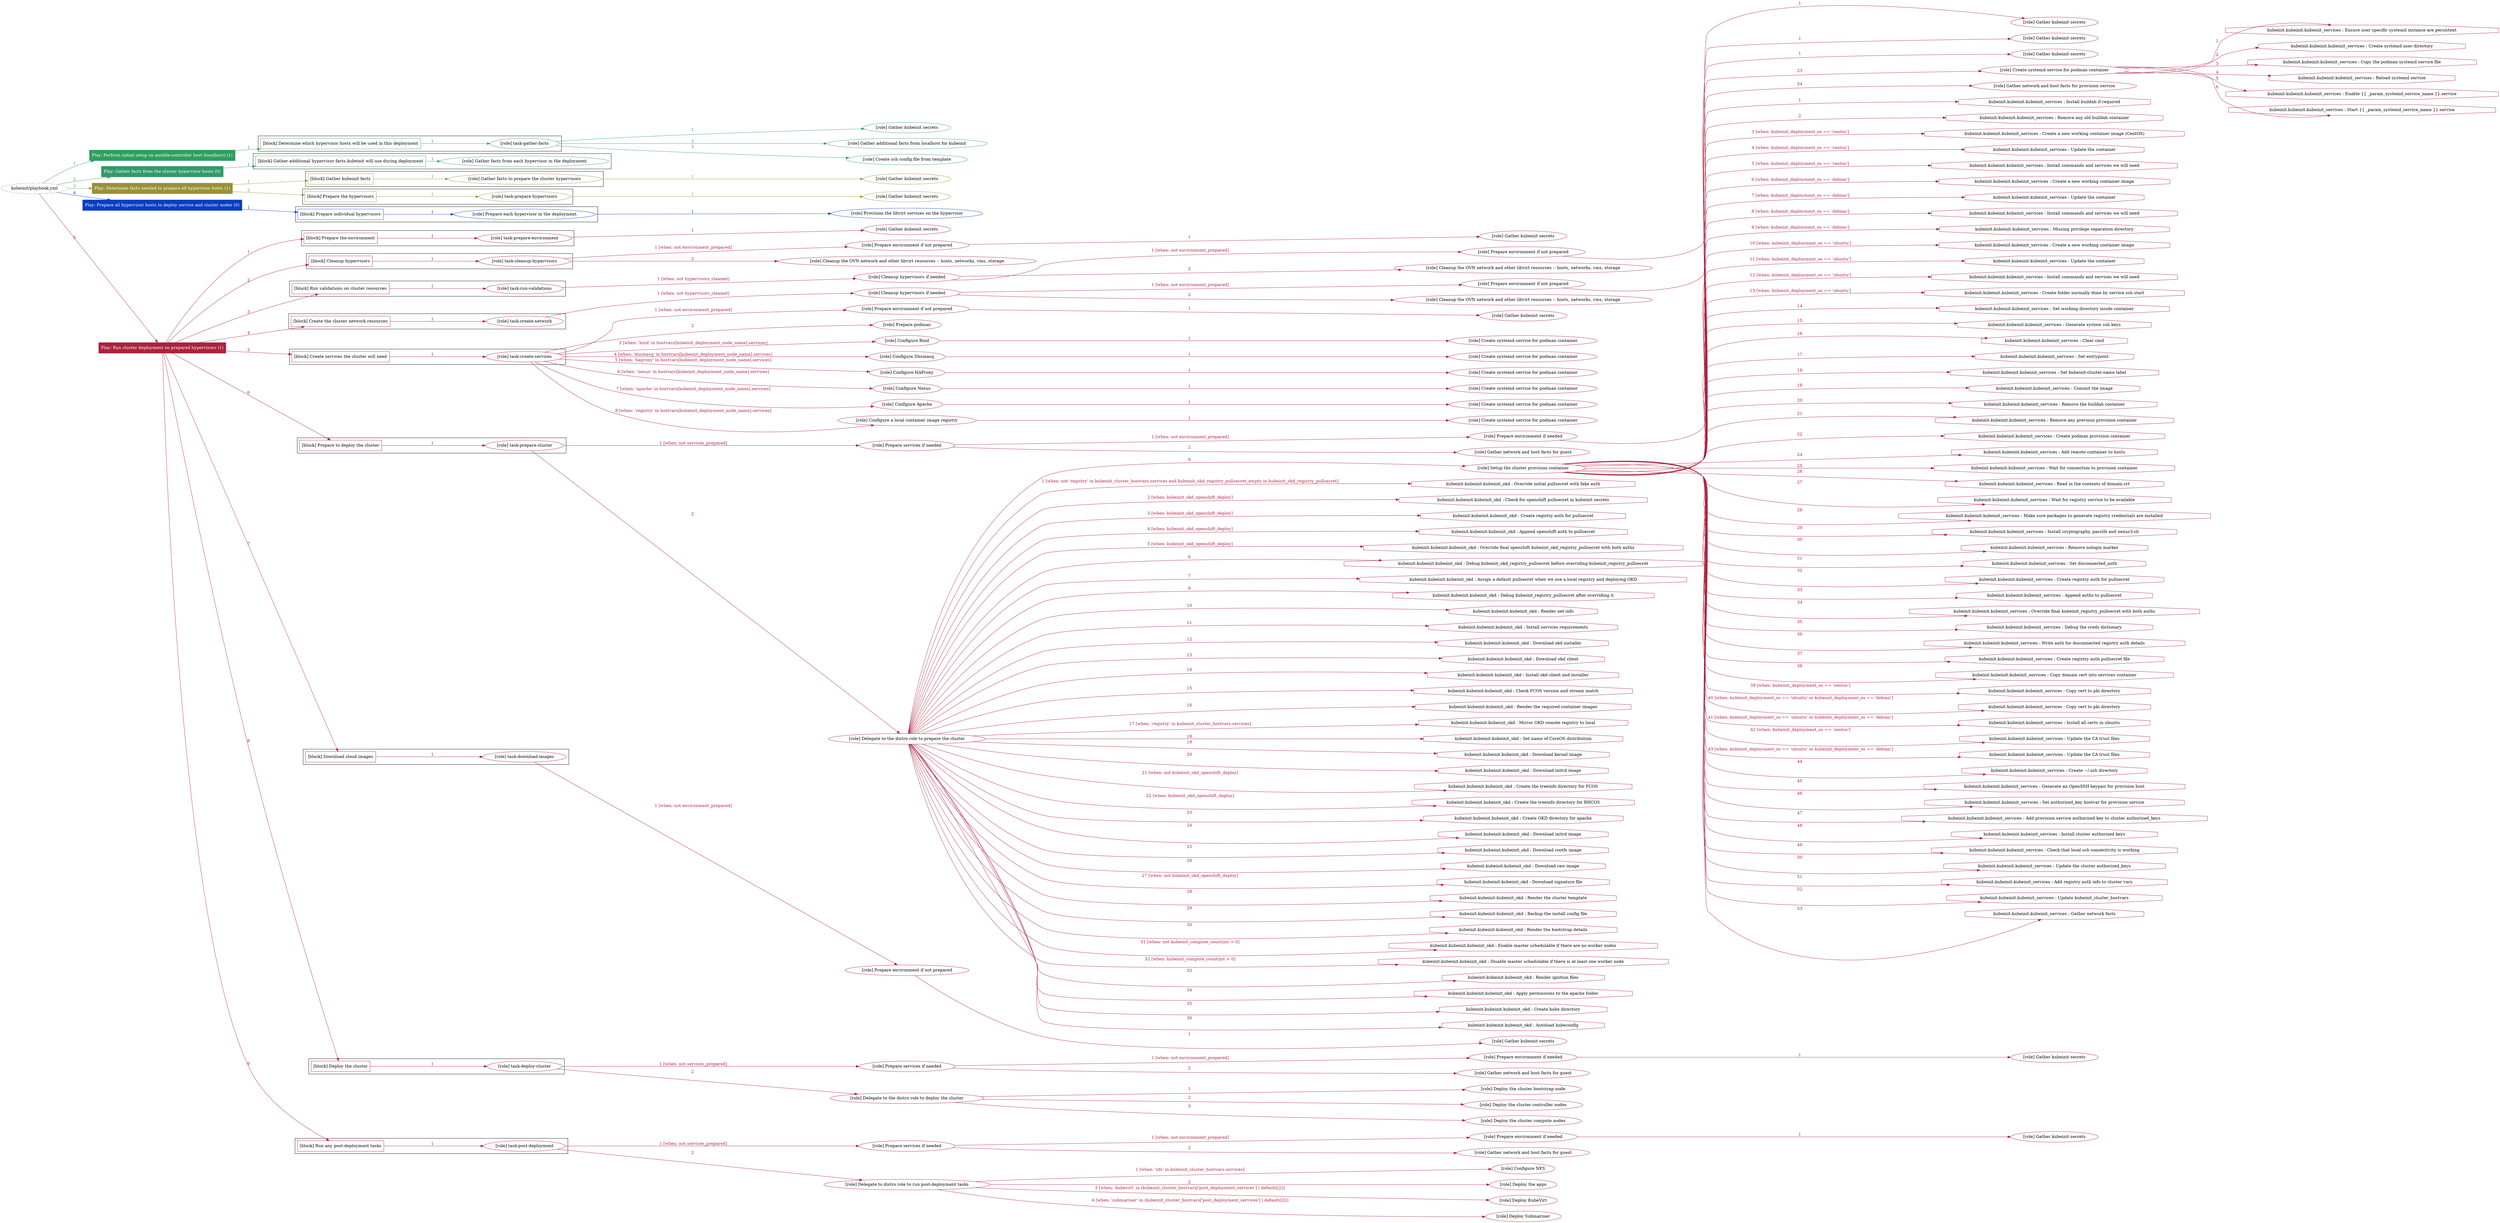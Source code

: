 digraph {
	graph [concentrate=true ordering=in rankdir=LR ratio=fill]
	edge [esep=5 sep=10]
	"kubeinit/playbook.yml" [URL="/home/runner/work/kubeinit/kubeinit/kubeinit/playbook.yml" id=playbook_4a9499dd style=dotted]
	play_d060f020 [label="Play: Perform initial setup on ansible-controller host (localhost) (1)" URL="/home/runner/work/kubeinit/kubeinit/kubeinit/playbook.yml" color="#2d9f5e" fontcolor="#ffffff" id=play_d060f020 shape=box style=filled tooltip=localhost]
	"kubeinit/playbook.yml" -> play_d060f020 [label="1 " color="#2d9f5e" fontcolor="#2d9f5e" id=edge_6f7b6556 labeltooltip="1 " tooltip="1 "]
	subgraph "Gather kubeinit secrets" {
		role_f70a7484 [label="[role] Gather kubeinit secrets" URL="/home/runner/.ansible/collections/ansible_collections/kubeinit/kubeinit/roles/kubeinit_prepare/tasks/build_hypervisors_group.yml" color="#2d9f5e" id=role_f70a7484 tooltip="Gather kubeinit secrets"]
	}
	subgraph "Gather additional facts from localhost for kubeinit" {
		role_bfa82a34 [label="[role] Gather additional facts from localhost for kubeinit" URL="/home/runner/.ansible/collections/ansible_collections/kubeinit/kubeinit/roles/kubeinit_prepare/tasks/build_hypervisors_group.yml" color="#2d9f5e" id=role_bfa82a34 tooltip="Gather additional facts from localhost for kubeinit"]
	}
	subgraph "Create ssh config file from template" {
		role_c69e3683 [label="[role] Create ssh config file from template" URL="/home/runner/.ansible/collections/ansible_collections/kubeinit/kubeinit/roles/kubeinit_prepare/tasks/build_hypervisors_group.yml" color="#2d9f5e" id=role_c69e3683 tooltip="Create ssh config file from template"]
	}
	subgraph "task-gather-facts" {
		role_5ec1715e [label="[role] task-gather-facts" URL="/home/runner/work/kubeinit/kubeinit/kubeinit/playbook.yml" color="#2d9f5e" id=role_5ec1715e tooltip="task-gather-facts"]
		role_5ec1715e -> role_f70a7484 [label="1 " color="#2d9f5e" fontcolor="#2d9f5e" id=edge_ac035727 labeltooltip="1 " tooltip="1 "]
		role_5ec1715e -> role_bfa82a34 [label="2 " color="#2d9f5e" fontcolor="#2d9f5e" id=edge_2172886e labeltooltip="2 " tooltip="2 "]
		role_5ec1715e -> role_c69e3683 [label="3 " color="#2d9f5e" fontcolor="#2d9f5e" id=edge_608345fe labeltooltip="3 " tooltip="3 "]
	}
	subgraph "Play: Perform initial setup on ansible-controller host (localhost) (1)" {
		play_d060f020 -> block_6e177d9c [label=1 color="#2d9f5e" fontcolor="#2d9f5e" id=edge_195558b1 labeltooltip=1 tooltip=1]
		subgraph cluster_block_6e177d9c {
			block_6e177d9c [label="[block] Determine which hypervisor hosts will be used in this deployment" URL="/home/runner/work/kubeinit/kubeinit/kubeinit/playbook.yml" color="#2d9f5e" id=block_6e177d9c labeltooltip="Determine which hypervisor hosts will be used in this deployment" shape=box tooltip="Determine which hypervisor hosts will be used in this deployment"]
			block_6e177d9c -> role_5ec1715e [label="1 " color="#2d9f5e" fontcolor="#2d9f5e" id=edge_f9e1a9c6 labeltooltip="1 " tooltip="1 "]
		}
	}
	play_0d9270a1 [label="Play: Gather facts from the cluster hypervisor hosts (0)" URL="/home/runner/work/kubeinit/kubeinit/kubeinit/playbook.yml" color="#329a68" fontcolor="#ffffff" id=play_0d9270a1 shape=box style=filled tooltip="Play: Gather facts from the cluster hypervisor hosts (0)"]
	"kubeinit/playbook.yml" -> play_0d9270a1 [label="2 " color="#329a68" fontcolor="#329a68" id=edge_519f3170 labeltooltip="2 " tooltip="2 "]
	subgraph "Gather facts from each hypervisor in the deployment" {
		role_e9a50a1b [label="[role] Gather facts from each hypervisor in the deployment" URL="/home/runner/work/kubeinit/kubeinit/kubeinit/playbook.yml" color="#329a68" id=role_e9a50a1b tooltip="Gather facts from each hypervisor in the deployment"]
	}
	subgraph "Play: Gather facts from the cluster hypervisor hosts (0)" {
		play_0d9270a1 -> block_2d96b46e [label=1 color="#329a68" fontcolor="#329a68" id=edge_002d1cb5 labeltooltip=1 tooltip=1]
		subgraph cluster_block_2d96b46e {
			block_2d96b46e [label="[block] Gather additional hypervisor facts kubeinit will use during deployment" URL="/home/runner/work/kubeinit/kubeinit/kubeinit/playbook.yml" color="#329a68" id=block_2d96b46e labeltooltip="Gather additional hypervisor facts kubeinit will use during deployment" shape=box tooltip="Gather additional hypervisor facts kubeinit will use during deployment"]
			block_2d96b46e -> role_e9a50a1b [label="1 " color="#329a68" fontcolor="#329a68" id=edge_d4b55827 labeltooltip="1 " tooltip="1 "]
		}
	}
	play_09bff00e [label="Play: Determine facts needed to prepare all hypervisor hosts (1)" URL="/home/runner/work/kubeinit/kubeinit/kubeinit/playbook.yml" color="#989234" fontcolor="#ffffff" id=play_09bff00e shape=box style=filled tooltip=localhost]
	"kubeinit/playbook.yml" -> play_09bff00e [label="3 " color="#989234" fontcolor="#989234" id=edge_67ec6e78 labeltooltip="3 " tooltip="3 "]
	subgraph "Gather kubeinit secrets" {
		role_1a29acdf [label="[role] Gather kubeinit secrets" URL="/home/runner/.ansible/collections/ansible_collections/kubeinit/kubeinit/roles/kubeinit_prepare/tasks/gather_kubeinit_facts.yml" color="#989234" id=role_1a29acdf tooltip="Gather kubeinit secrets"]
	}
	subgraph "Gather facts to prepare the cluster hypervisors" {
		role_ddbe3b0f [label="[role] Gather facts to prepare the cluster hypervisors" URL="/home/runner/work/kubeinit/kubeinit/kubeinit/playbook.yml" color="#989234" id=role_ddbe3b0f tooltip="Gather facts to prepare the cluster hypervisors"]
		role_ddbe3b0f -> role_1a29acdf [label="1 " color="#989234" fontcolor="#989234" id=edge_f7d29517 labeltooltip="1 " tooltip="1 "]
	}
	subgraph "Gather kubeinit secrets" {
		role_a99218f2 [label="[role] Gather kubeinit secrets" URL="/home/runner/.ansible/collections/ansible_collections/kubeinit/kubeinit/roles/kubeinit_prepare/tasks/gather_kubeinit_facts.yml" color="#989234" id=role_a99218f2 tooltip="Gather kubeinit secrets"]
	}
	subgraph "task-prepare-hypervisors" {
		role_dfdd48a8 [label="[role] task-prepare-hypervisors" URL="/home/runner/work/kubeinit/kubeinit/kubeinit/playbook.yml" color="#989234" id=role_dfdd48a8 tooltip="task-prepare-hypervisors"]
		role_dfdd48a8 -> role_a99218f2 [label="1 " color="#989234" fontcolor="#989234" id=edge_c87e61a3 labeltooltip="1 " tooltip="1 "]
	}
	subgraph "Play: Determine facts needed to prepare all hypervisor hosts (1)" {
		play_09bff00e -> block_c7ef2474 [label=1 color="#989234" fontcolor="#989234" id=edge_3ce6f432 labeltooltip=1 tooltip=1]
		subgraph cluster_block_c7ef2474 {
			block_c7ef2474 [label="[block] Gather kubeinit facts" URL="/home/runner/work/kubeinit/kubeinit/kubeinit/playbook.yml" color="#989234" id=block_c7ef2474 labeltooltip="Gather kubeinit facts" shape=box tooltip="Gather kubeinit facts"]
			block_c7ef2474 -> role_ddbe3b0f [label="1 " color="#989234" fontcolor="#989234" id=edge_16f61031 labeltooltip="1 " tooltip="1 "]
		}
		play_09bff00e -> block_48682f06 [label=2 color="#989234" fontcolor="#989234" id=edge_5fea97db labeltooltip=2 tooltip=2]
		subgraph cluster_block_48682f06 {
			block_48682f06 [label="[block] Prepare the hypervisors" URL="/home/runner/work/kubeinit/kubeinit/kubeinit/playbook.yml" color="#989234" id=block_48682f06 labeltooltip="Prepare the hypervisors" shape=box tooltip="Prepare the hypervisors"]
			block_48682f06 -> role_dfdd48a8 [label="1 " color="#989234" fontcolor="#989234" id=edge_adcfc750 labeltooltip="1 " tooltip="1 "]
		}
	}
	play_d0863918 [label="Play: Prepare all hypervisor hosts to deploy service and cluster nodes (0)" URL="/home/runner/work/kubeinit/kubeinit/kubeinit/playbook.yml" color="#083dc4" fontcolor="#ffffff" id=play_d0863918 shape=box style=filled tooltip="Play: Prepare all hypervisor hosts to deploy service and cluster nodes (0)"]
	"kubeinit/playbook.yml" -> play_d0863918 [label="4 " color="#083dc4" fontcolor="#083dc4" id=edge_391b76f0 labeltooltip="4 " tooltip="4 "]
	subgraph "Provision the libvirt services on the hypervisor" {
		role_d4d9b9ac [label="[role] Provision the libvirt services on the hypervisor" URL="/home/runner/.ansible/collections/ansible_collections/kubeinit/kubeinit/roles/kubeinit_prepare/tasks/prepare_hypervisor.yml" color="#083dc4" id=role_d4d9b9ac tooltip="Provision the libvirt services on the hypervisor"]
	}
	subgraph "Prepare each hypervisor in the deployment" {
		role_f09d4133 [label="[role] Prepare each hypervisor in the deployment" URL="/home/runner/work/kubeinit/kubeinit/kubeinit/playbook.yml" color="#083dc4" id=role_f09d4133 tooltip="Prepare each hypervisor in the deployment"]
		role_f09d4133 -> role_d4d9b9ac [label="1 " color="#083dc4" fontcolor="#083dc4" id=edge_e906ea16 labeltooltip="1 " tooltip="1 "]
	}
	subgraph "Play: Prepare all hypervisor hosts to deploy service and cluster nodes (0)" {
		play_d0863918 -> block_008f5078 [label=1 color="#083dc4" fontcolor="#083dc4" id=edge_b20f1820 labeltooltip=1 tooltip=1]
		subgraph cluster_block_008f5078 {
			block_008f5078 [label="[block] Prepare individual hypervisors" URL="/home/runner/work/kubeinit/kubeinit/kubeinit/playbook.yml" color="#083dc4" id=block_008f5078 labeltooltip="Prepare individual hypervisors" shape=box tooltip="Prepare individual hypervisors"]
			block_008f5078 -> role_f09d4133 [label="1 " color="#083dc4" fontcolor="#083dc4" id=edge_2da24f83 labeltooltip="1 " tooltip="1 "]
		}
	}
	play_28126f54 [label="Play: Run cluster deployment on prepared hypervisors (1)" URL="/home/runner/work/kubeinit/kubeinit/kubeinit/playbook.yml" color="#ab213d" fontcolor="#ffffff" id=play_28126f54 shape=box style=filled tooltip=localhost]
	"kubeinit/playbook.yml" -> play_28126f54 [label="5 " color="#ab213d" fontcolor="#ab213d" id=edge_ee6bd0a9 labeltooltip="5 " tooltip="5 "]
	subgraph "Gather kubeinit secrets" {
		role_756fd84d [label="[role] Gather kubeinit secrets" URL="/home/runner/.ansible/collections/ansible_collections/kubeinit/kubeinit/roles/kubeinit_prepare/tasks/gather_kubeinit_facts.yml" color="#ab213d" id=role_756fd84d tooltip="Gather kubeinit secrets"]
	}
	subgraph "task-prepare-environment" {
		role_f474bf83 [label="[role] task-prepare-environment" URL="/home/runner/work/kubeinit/kubeinit/kubeinit/playbook.yml" color="#ab213d" id=role_f474bf83 tooltip="task-prepare-environment"]
		role_f474bf83 -> role_756fd84d [label="1 " color="#ab213d" fontcolor="#ab213d" id=edge_e6d8d3da labeltooltip="1 " tooltip="1 "]
	}
	subgraph "Gather kubeinit secrets" {
		role_2daf0252 [label="[role] Gather kubeinit secrets" URL="/home/runner/.ansible/collections/ansible_collections/kubeinit/kubeinit/roles/kubeinit_prepare/tasks/gather_kubeinit_facts.yml" color="#ab213d" id=role_2daf0252 tooltip="Gather kubeinit secrets"]
	}
	subgraph "Prepare environment if not prepared" {
		role_4e8e5d70 [label="[role] Prepare environment if not prepared" URL="/home/runner/.ansible/collections/ansible_collections/kubeinit/kubeinit/roles/kubeinit_prepare/tasks/cleanup_hypervisors.yml" color="#ab213d" id=role_4e8e5d70 tooltip="Prepare environment if not prepared"]
		role_4e8e5d70 -> role_2daf0252 [label="1 " color="#ab213d" fontcolor="#ab213d" id=edge_41026988 labeltooltip="1 " tooltip="1 "]
	}
	subgraph "Cleanup the OVN network and other libvirt resources -- hosts, networks, vms, storage" {
		role_863a74b1 [label="[role] Cleanup the OVN network and other libvirt resources -- hosts, networks, vms, storage" URL="/home/runner/.ansible/collections/ansible_collections/kubeinit/kubeinit/roles/kubeinit_prepare/tasks/cleanup_hypervisors.yml" color="#ab213d" id=role_863a74b1 tooltip="Cleanup the OVN network and other libvirt resources -- hosts, networks, vms, storage"]
	}
	subgraph "task-cleanup-hypervisors" {
		role_346432df [label="[role] task-cleanup-hypervisors" URL="/home/runner/work/kubeinit/kubeinit/kubeinit/playbook.yml" color="#ab213d" id=role_346432df tooltip="task-cleanup-hypervisors"]
		role_346432df -> role_4e8e5d70 [label="1 [when: not environment_prepared]" color="#ab213d" fontcolor="#ab213d" id=edge_8201e11e labeltooltip="1 [when: not environment_prepared]" tooltip="1 [when: not environment_prepared]"]
		role_346432df -> role_863a74b1 [label="2 " color="#ab213d" fontcolor="#ab213d" id=edge_cc43a0a0 labeltooltip="2 " tooltip="2 "]
	}
	subgraph "Gather kubeinit secrets" {
		role_583cc464 [label="[role] Gather kubeinit secrets" URL="/home/runner/.ansible/collections/ansible_collections/kubeinit/kubeinit/roles/kubeinit_prepare/tasks/gather_kubeinit_facts.yml" color="#ab213d" id=role_583cc464 tooltip="Gather kubeinit secrets"]
	}
	subgraph "Prepare environment if not prepared" {
		role_f8e0a41c [label="[role] Prepare environment if not prepared" URL="/home/runner/.ansible/collections/ansible_collections/kubeinit/kubeinit/roles/kubeinit_prepare/tasks/cleanup_hypervisors.yml" color="#ab213d" id=role_f8e0a41c tooltip="Prepare environment if not prepared"]
		role_f8e0a41c -> role_583cc464 [label="1 " color="#ab213d" fontcolor="#ab213d" id=edge_c3b3bdc5 labeltooltip="1 " tooltip="1 "]
	}
	subgraph "Cleanup the OVN network and other libvirt resources -- hosts, networks, vms, storage" {
		role_5380af4b [label="[role] Cleanup the OVN network and other libvirt resources -- hosts, networks, vms, storage" URL="/home/runner/.ansible/collections/ansible_collections/kubeinit/kubeinit/roles/kubeinit_prepare/tasks/cleanup_hypervisors.yml" color="#ab213d" id=role_5380af4b tooltip="Cleanup the OVN network and other libvirt resources -- hosts, networks, vms, storage"]
	}
	subgraph "Cleanup hypervisors if needed" {
		role_80c307bb [label="[role] Cleanup hypervisors if needed" URL="/home/runner/.ansible/collections/ansible_collections/kubeinit/kubeinit/roles/kubeinit_validations/tasks/main.yml" color="#ab213d" id=role_80c307bb tooltip="Cleanup hypervisors if needed"]
		role_80c307bb -> role_f8e0a41c [label="1 [when: not environment_prepared]" color="#ab213d" fontcolor="#ab213d" id=edge_53751b5d labeltooltip="1 [when: not environment_prepared]" tooltip="1 [when: not environment_prepared]"]
		role_80c307bb -> role_5380af4b [label="2 " color="#ab213d" fontcolor="#ab213d" id=edge_96abfc08 labeltooltip="2 " tooltip="2 "]
	}
	subgraph "task-run-validations" {
		role_d881c30f [label="[role] task-run-validations" URL="/home/runner/work/kubeinit/kubeinit/kubeinit/playbook.yml" color="#ab213d" id=role_d881c30f tooltip="task-run-validations"]
		role_d881c30f -> role_80c307bb [label="1 [when: not hypervisors_cleaned]" color="#ab213d" fontcolor="#ab213d" id=edge_5f8e7579 labeltooltip="1 [when: not hypervisors_cleaned]" tooltip="1 [when: not hypervisors_cleaned]"]
	}
	subgraph "Gather kubeinit secrets" {
		role_47b350d7 [label="[role] Gather kubeinit secrets" URL="/home/runner/.ansible/collections/ansible_collections/kubeinit/kubeinit/roles/kubeinit_prepare/tasks/gather_kubeinit_facts.yml" color="#ab213d" id=role_47b350d7 tooltip="Gather kubeinit secrets"]
	}
	subgraph "Prepare environment if not prepared" {
		role_ee49385f [label="[role] Prepare environment if not prepared" URL="/home/runner/.ansible/collections/ansible_collections/kubeinit/kubeinit/roles/kubeinit_prepare/tasks/cleanup_hypervisors.yml" color="#ab213d" id=role_ee49385f tooltip="Prepare environment if not prepared"]
		role_ee49385f -> role_47b350d7 [label="1 " color="#ab213d" fontcolor="#ab213d" id=edge_b680806e labeltooltip="1 " tooltip="1 "]
	}
	subgraph "Cleanup the OVN network and other libvirt resources -- hosts, networks, vms, storage" {
		role_60eb5193 [label="[role] Cleanup the OVN network and other libvirt resources -- hosts, networks, vms, storage" URL="/home/runner/.ansible/collections/ansible_collections/kubeinit/kubeinit/roles/kubeinit_prepare/tasks/cleanup_hypervisors.yml" color="#ab213d" id=role_60eb5193 tooltip="Cleanup the OVN network and other libvirt resources -- hosts, networks, vms, storage"]
	}
	subgraph "Cleanup hypervisors if needed" {
		role_32e33ab4 [label="[role] Cleanup hypervisors if needed" URL="/home/runner/.ansible/collections/ansible_collections/kubeinit/kubeinit/roles/kubeinit_libvirt/tasks/create_network.yml" color="#ab213d" id=role_32e33ab4 tooltip="Cleanup hypervisors if needed"]
		role_32e33ab4 -> role_ee49385f [label="1 [when: not environment_prepared]" color="#ab213d" fontcolor="#ab213d" id=edge_a28ca656 labeltooltip="1 [when: not environment_prepared]" tooltip="1 [when: not environment_prepared]"]
		role_32e33ab4 -> role_60eb5193 [label="2 " color="#ab213d" fontcolor="#ab213d" id=edge_2a916bd9 labeltooltip="2 " tooltip="2 "]
	}
	subgraph "task-create-network" {
		role_9b127dd4 [label="[role] task-create-network" URL="/home/runner/work/kubeinit/kubeinit/kubeinit/playbook.yml" color="#ab213d" id=role_9b127dd4 tooltip="task-create-network"]
		role_9b127dd4 -> role_32e33ab4 [label="1 [when: not hypervisors_cleaned]" color="#ab213d" fontcolor="#ab213d" id=edge_a47a3105 labeltooltip="1 [when: not hypervisors_cleaned]" tooltip="1 [when: not hypervisors_cleaned]"]
	}
	subgraph "Gather kubeinit secrets" {
		role_3546ef98 [label="[role] Gather kubeinit secrets" URL="/home/runner/.ansible/collections/ansible_collections/kubeinit/kubeinit/roles/kubeinit_prepare/tasks/gather_kubeinit_facts.yml" color="#ab213d" id=role_3546ef98 tooltip="Gather kubeinit secrets"]
	}
	subgraph "Prepare environment if not prepared" {
		role_e0101678 [label="[role] Prepare environment if not prepared" URL="/home/runner/.ansible/collections/ansible_collections/kubeinit/kubeinit/roles/kubeinit_services/tasks/main.yml" color="#ab213d" id=role_e0101678 tooltip="Prepare environment if not prepared"]
		role_e0101678 -> role_3546ef98 [label="1 " color="#ab213d" fontcolor="#ab213d" id=edge_35ec317b labeltooltip="1 " tooltip="1 "]
	}
	subgraph "Prepare podman" {
		role_89a0bdcc [label="[role] Prepare podman" URL="/home/runner/.ansible/collections/ansible_collections/kubeinit/kubeinit/roles/kubeinit_services/tasks/00_create_service_pod.yml" color="#ab213d" id=role_89a0bdcc tooltip="Prepare podman"]
	}
	subgraph "Create systemd service for podman container" {
		role_13d1ecdc [label="[role] Create systemd service for podman container" URL="/home/runner/.ansible/collections/ansible_collections/kubeinit/kubeinit/roles/kubeinit_bind/tasks/main.yml" color="#ab213d" id=role_13d1ecdc tooltip="Create systemd service for podman container"]
	}
	subgraph "Configure Bind" {
		role_fd8e171a [label="[role] Configure Bind" URL="/home/runner/.ansible/collections/ansible_collections/kubeinit/kubeinit/roles/kubeinit_services/tasks/start_services_containers.yml" color="#ab213d" id=role_fd8e171a tooltip="Configure Bind"]
		role_fd8e171a -> role_13d1ecdc [label="1 " color="#ab213d" fontcolor="#ab213d" id=edge_4f63b044 labeltooltip="1 " tooltip="1 "]
	}
	subgraph "Create systemd service for podman container" {
		role_7043615d [label="[role] Create systemd service for podman container" URL="/home/runner/.ansible/collections/ansible_collections/kubeinit/kubeinit/roles/kubeinit_dnsmasq/tasks/main.yml" color="#ab213d" id=role_7043615d tooltip="Create systemd service for podman container"]
	}
	subgraph "Configure Dnsmasq" {
		role_f499d6ee [label="[role] Configure Dnsmasq" URL="/home/runner/.ansible/collections/ansible_collections/kubeinit/kubeinit/roles/kubeinit_services/tasks/start_services_containers.yml" color="#ab213d" id=role_f499d6ee tooltip="Configure Dnsmasq"]
		role_f499d6ee -> role_7043615d [label="1 " color="#ab213d" fontcolor="#ab213d" id=edge_b6558d5a labeltooltip="1 " tooltip="1 "]
	}
	subgraph "Create systemd service for podman container" {
		role_8e23e03a [label="[role] Create systemd service for podman container" URL="/home/runner/.ansible/collections/ansible_collections/kubeinit/kubeinit/roles/kubeinit_haproxy/tasks/main.yml" color="#ab213d" id=role_8e23e03a tooltip="Create systemd service for podman container"]
	}
	subgraph "Configure HAProxy" {
		role_60b016bd [label="[role] Configure HAProxy" URL="/home/runner/.ansible/collections/ansible_collections/kubeinit/kubeinit/roles/kubeinit_services/tasks/start_services_containers.yml" color="#ab213d" id=role_60b016bd tooltip="Configure HAProxy"]
		role_60b016bd -> role_8e23e03a [label="1 " color="#ab213d" fontcolor="#ab213d" id=edge_aa403220 labeltooltip="1 " tooltip="1 "]
	}
	subgraph "Create systemd service for podman container" {
		role_6c5bef7b [label="[role] Create systemd service for podman container" URL="/home/runner/.ansible/collections/ansible_collections/kubeinit/kubeinit/roles/kubeinit_nexus/tasks/main.yml" color="#ab213d" id=role_6c5bef7b tooltip="Create systemd service for podman container"]
	}
	subgraph "Configure Nexus" {
		role_e239edd2 [label="[role] Configure Nexus" URL="/home/runner/.ansible/collections/ansible_collections/kubeinit/kubeinit/roles/kubeinit_services/tasks/start_services_containers.yml" color="#ab213d" id=role_e239edd2 tooltip="Configure Nexus"]
		role_e239edd2 -> role_6c5bef7b [label="1 " color="#ab213d" fontcolor="#ab213d" id=edge_d840e51f labeltooltip="1 " tooltip="1 "]
	}
	subgraph "Create systemd service for podman container" {
		role_f0bb0556 [label="[role] Create systemd service for podman container" URL="/home/runner/.ansible/collections/ansible_collections/kubeinit/kubeinit/roles/kubeinit_apache/tasks/main.yml" color="#ab213d" id=role_f0bb0556 tooltip="Create systemd service for podman container"]
	}
	subgraph "Configure Apache" {
		role_c0695149 [label="[role] Configure Apache" URL="/home/runner/.ansible/collections/ansible_collections/kubeinit/kubeinit/roles/kubeinit_services/tasks/start_services_containers.yml" color="#ab213d" id=role_c0695149 tooltip="Configure Apache"]
		role_c0695149 -> role_f0bb0556 [label="1 " color="#ab213d" fontcolor="#ab213d" id=edge_1f32ea38 labeltooltip="1 " tooltip="1 "]
	}
	subgraph "Create systemd service for podman container" {
		role_f177a567 [label="[role] Create systemd service for podman container" URL="/home/runner/.ansible/collections/ansible_collections/kubeinit/kubeinit/roles/kubeinit_registry/tasks/main.yml" color="#ab213d" id=role_f177a567 tooltip="Create systemd service for podman container"]
	}
	subgraph "Configure a local container image registry" {
		role_773f31fa [label="[role] Configure a local container image registry" URL="/home/runner/.ansible/collections/ansible_collections/kubeinit/kubeinit/roles/kubeinit_services/tasks/start_services_containers.yml" color="#ab213d" id=role_773f31fa tooltip="Configure a local container image registry"]
		role_773f31fa -> role_f177a567 [label="1 " color="#ab213d" fontcolor="#ab213d" id=edge_ba67be5e labeltooltip="1 " tooltip="1 "]
	}
	subgraph "task-create-services" {
		role_93582359 [label="[role] task-create-services" URL="/home/runner/work/kubeinit/kubeinit/kubeinit/playbook.yml" color="#ab213d" id=role_93582359 tooltip="task-create-services"]
		role_93582359 -> role_e0101678 [label="1 [when: not environment_prepared]" color="#ab213d" fontcolor="#ab213d" id=edge_f8c89866 labeltooltip="1 [when: not environment_prepared]" tooltip="1 [when: not environment_prepared]"]
		role_93582359 -> role_89a0bdcc [label="2 " color="#ab213d" fontcolor="#ab213d" id=edge_0f389e4a labeltooltip="2 " tooltip="2 "]
		role_93582359 -> role_fd8e171a [label="3 [when: 'bind' in hostvars[kubeinit_deployment_node_name].services]" color="#ab213d" fontcolor="#ab213d" id=edge_fde19d64 labeltooltip="3 [when: 'bind' in hostvars[kubeinit_deployment_node_name].services]" tooltip="3 [when: 'bind' in hostvars[kubeinit_deployment_node_name].services]"]
		role_93582359 -> role_f499d6ee [label="4 [when: 'dnsmasq' in hostvars[kubeinit_deployment_node_name].services]" color="#ab213d" fontcolor="#ab213d" id=edge_81eab9f1 labeltooltip="4 [when: 'dnsmasq' in hostvars[kubeinit_deployment_node_name].services]" tooltip="4 [when: 'dnsmasq' in hostvars[kubeinit_deployment_node_name].services]"]
		role_93582359 -> role_60b016bd [label="5 [when: 'haproxy' in hostvars[kubeinit_deployment_node_name].services]" color="#ab213d" fontcolor="#ab213d" id=edge_29f72492 labeltooltip="5 [when: 'haproxy' in hostvars[kubeinit_deployment_node_name].services]" tooltip="5 [when: 'haproxy' in hostvars[kubeinit_deployment_node_name].services]"]
		role_93582359 -> role_e239edd2 [label="6 [when: 'nexus' in hostvars[kubeinit_deployment_node_name].services]" color="#ab213d" fontcolor="#ab213d" id=edge_daad954a labeltooltip="6 [when: 'nexus' in hostvars[kubeinit_deployment_node_name].services]" tooltip="6 [when: 'nexus' in hostvars[kubeinit_deployment_node_name].services]"]
		role_93582359 -> role_c0695149 [label="7 [when: 'apache' in hostvars[kubeinit_deployment_node_name].services]" color="#ab213d" fontcolor="#ab213d" id=edge_a0b7ad0d labeltooltip="7 [when: 'apache' in hostvars[kubeinit_deployment_node_name].services]" tooltip="7 [when: 'apache' in hostvars[kubeinit_deployment_node_name].services]"]
		role_93582359 -> role_773f31fa [label="8 [when: 'registry' in hostvars[kubeinit_deployment_node_name].services]" color="#ab213d" fontcolor="#ab213d" id=edge_1e400683 labeltooltip="8 [when: 'registry' in hostvars[kubeinit_deployment_node_name].services]" tooltip="8 [when: 'registry' in hostvars[kubeinit_deployment_node_name].services]"]
	}
	subgraph "Gather kubeinit secrets" {
		role_859de4f5 [label="[role] Gather kubeinit secrets" URL="/home/runner/.ansible/collections/ansible_collections/kubeinit/kubeinit/roles/kubeinit_prepare/tasks/gather_kubeinit_facts.yml" color="#ab213d" id=role_859de4f5 tooltip="Gather kubeinit secrets"]
	}
	subgraph "Prepare environment if needed" {
		role_41d40374 [label="[role] Prepare environment if needed" URL="/home/runner/.ansible/collections/ansible_collections/kubeinit/kubeinit/roles/kubeinit_services/tasks/prepare_services.yml" color="#ab213d" id=role_41d40374 tooltip="Prepare environment if needed"]
		role_41d40374 -> role_859de4f5 [label="1 " color="#ab213d" fontcolor="#ab213d" id=edge_7780a602 labeltooltip="1 " tooltip="1 "]
	}
	subgraph "Gather network and host facts for guest" {
		role_3e91a255 [label="[role] Gather network and host facts for guest" URL="/home/runner/.ansible/collections/ansible_collections/kubeinit/kubeinit/roles/kubeinit_services/tasks/prepare_services.yml" color="#ab213d" id=role_3e91a255 tooltip="Gather network and host facts for guest"]
	}
	subgraph "Prepare services if needed" {
		role_cecd9c89 [label="[role] Prepare services if needed" URL="/home/runner/.ansible/collections/ansible_collections/kubeinit/kubeinit/roles/kubeinit_prepare/tasks/prepare_cluster.yml" color="#ab213d" id=role_cecd9c89 tooltip="Prepare services if needed"]
		role_cecd9c89 -> role_41d40374 [label="1 [when: not environment_prepared]" color="#ab213d" fontcolor="#ab213d" id=edge_6158d8d0 labeltooltip="1 [when: not environment_prepared]" tooltip="1 [when: not environment_prepared]"]
		role_cecd9c89 -> role_3e91a255 [label="2 " color="#ab213d" fontcolor="#ab213d" id=edge_0ee77470 labeltooltip="2 " tooltip="2 "]
	}
	subgraph "Create systemd service for podman container" {
		role_99289de5 [label="[role] Create systemd service for podman container" URL="/home/runner/.ansible/collections/ansible_collections/kubeinit/kubeinit/roles/kubeinit_services/tasks/create_provision_container.yml" color="#ab213d" id=role_99289de5 tooltip="Create systemd service for podman container"]
		task_a75708cb [label="kubeinit.kubeinit.kubeinit_services : Ensure user specific systemd instance are persistent" URL="/home/runner/.ansible/collections/ansible_collections/kubeinit/kubeinit/roles/kubeinit_services/tasks/create_managed_service.yml" color="#ab213d" id=task_a75708cb shape=octagon tooltip="kubeinit.kubeinit.kubeinit_services : Ensure user specific systemd instance are persistent"]
		role_99289de5 -> task_a75708cb [label="1 " color="#ab213d" fontcolor="#ab213d" id=edge_529dbae9 labeltooltip="1 " tooltip="1 "]
		task_def61346 [label="kubeinit.kubeinit.kubeinit_services : Create systemd user directory" URL="/home/runner/.ansible/collections/ansible_collections/kubeinit/kubeinit/roles/kubeinit_services/tasks/create_managed_service.yml" color="#ab213d" id=task_def61346 shape=octagon tooltip="kubeinit.kubeinit.kubeinit_services : Create systemd user directory"]
		role_99289de5 -> task_def61346 [label="2 " color="#ab213d" fontcolor="#ab213d" id=edge_4b1d1649 labeltooltip="2 " tooltip="2 "]
		task_39d0ece0 [label="kubeinit.kubeinit.kubeinit_services : Copy the podman systemd service file" URL="/home/runner/.ansible/collections/ansible_collections/kubeinit/kubeinit/roles/kubeinit_services/tasks/create_managed_service.yml" color="#ab213d" id=task_39d0ece0 shape=octagon tooltip="kubeinit.kubeinit.kubeinit_services : Copy the podman systemd service file"]
		role_99289de5 -> task_39d0ece0 [label="3 " color="#ab213d" fontcolor="#ab213d" id=edge_e6a53f22 labeltooltip="3 " tooltip="3 "]
		task_529b366f [label="kubeinit.kubeinit.kubeinit_services : Reload systemd service" URL="/home/runner/.ansible/collections/ansible_collections/kubeinit/kubeinit/roles/kubeinit_services/tasks/create_managed_service.yml" color="#ab213d" id=task_529b366f shape=octagon tooltip="kubeinit.kubeinit.kubeinit_services : Reload systemd service"]
		role_99289de5 -> task_529b366f [label="4 " color="#ab213d" fontcolor="#ab213d" id=edge_599b93bd labeltooltip="4 " tooltip="4 "]
		task_1640a270 [label="kubeinit.kubeinit.kubeinit_services : Enable {{ _param_systemd_service_name }}.service" URL="/home/runner/.ansible/collections/ansible_collections/kubeinit/kubeinit/roles/kubeinit_services/tasks/create_managed_service.yml" color="#ab213d" id=task_1640a270 shape=octagon tooltip="kubeinit.kubeinit.kubeinit_services : Enable {{ _param_systemd_service_name }}.service"]
		role_99289de5 -> task_1640a270 [label="5 " color="#ab213d" fontcolor="#ab213d" id=edge_505d5450 labeltooltip="5 " tooltip="5 "]
		task_25f1dca4 [label="kubeinit.kubeinit.kubeinit_services : Start {{ _param_systemd_service_name }}.service" URL="/home/runner/.ansible/collections/ansible_collections/kubeinit/kubeinit/roles/kubeinit_services/tasks/create_managed_service.yml" color="#ab213d" id=task_25f1dca4 shape=octagon tooltip="kubeinit.kubeinit.kubeinit_services : Start {{ _param_systemd_service_name }}.service"]
		role_99289de5 -> task_25f1dca4 [label="6 " color="#ab213d" fontcolor="#ab213d" id=edge_b7c2227c labeltooltip="6 " tooltip="6 "]
	}
	subgraph "Gather network and host facts for provision service" {
		role_743834bb [label="[role] Gather network and host facts for provision service" URL="/home/runner/.ansible/collections/ansible_collections/kubeinit/kubeinit/roles/kubeinit_services/tasks/create_provision_container.yml" color="#ab213d" id=role_743834bb tooltip="Gather network and host facts for provision service"]
	}
	subgraph "Setup the cluster provision container" {
		role_65651507 [label="[role] Setup the cluster provision container" URL="/home/runner/.ansible/collections/ansible_collections/kubeinit/kubeinit/roles/kubeinit_okd/tasks/prepare_cluster.yml" color="#ab213d" id=role_65651507 tooltip="Setup the cluster provision container"]
		task_f2e19301 [label="kubeinit.kubeinit.kubeinit_services : Install buildah if required" URL="/home/runner/.ansible/collections/ansible_collections/kubeinit/kubeinit/roles/kubeinit_services/tasks/create_provision_container.yml" color="#ab213d" id=task_f2e19301 shape=octagon tooltip="kubeinit.kubeinit.kubeinit_services : Install buildah if required"]
		role_65651507 -> task_f2e19301 [label="1 " color="#ab213d" fontcolor="#ab213d" id=edge_067bc2c0 labeltooltip="1 " tooltip="1 "]
		task_3579c7cb [label="kubeinit.kubeinit.kubeinit_services : Remove any old buildah container" URL="/home/runner/.ansible/collections/ansible_collections/kubeinit/kubeinit/roles/kubeinit_services/tasks/create_provision_container.yml" color="#ab213d" id=task_3579c7cb shape=octagon tooltip="kubeinit.kubeinit.kubeinit_services : Remove any old buildah container"]
		role_65651507 -> task_3579c7cb [label="2 " color="#ab213d" fontcolor="#ab213d" id=edge_13197ec8 labeltooltip="2 " tooltip="2 "]
		task_db25d61e [label="kubeinit.kubeinit.kubeinit_services : Create a new working container image (CentOS)" URL="/home/runner/.ansible/collections/ansible_collections/kubeinit/kubeinit/roles/kubeinit_services/tasks/create_provision_container.yml" color="#ab213d" id=task_db25d61e shape=octagon tooltip="kubeinit.kubeinit.kubeinit_services : Create a new working container image (CentOS)"]
		role_65651507 -> task_db25d61e [label="3 [when: kubeinit_deployment_os == 'centos']" color="#ab213d" fontcolor="#ab213d" id=edge_35b017b3 labeltooltip="3 [when: kubeinit_deployment_os == 'centos']" tooltip="3 [when: kubeinit_deployment_os == 'centos']"]
		task_a0390c78 [label="kubeinit.kubeinit.kubeinit_services : Update the container" URL="/home/runner/.ansible/collections/ansible_collections/kubeinit/kubeinit/roles/kubeinit_services/tasks/create_provision_container.yml" color="#ab213d" id=task_a0390c78 shape=octagon tooltip="kubeinit.kubeinit.kubeinit_services : Update the container"]
		role_65651507 -> task_a0390c78 [label="4 [when: kubeinit_deployment_os == 'centos']" color="#ab213d" fontcolor="#ab213d" id=edge_aacfc912 labeltooltip="4 [when: kubeinit_deployment_os == 'centos']" tooltip="4 [when: kubeinit_deployment_os == 'centos']"]
		task_a11bb16c [label="kubeinit.kubeinit.kubeinit_services : Install commands and services we will need" URL="/home/runner/.ansible/collections/ansible_collections/kubeinit/kubeinit/roles/kubeinit_services/tasks/create_provision_container.yml" color="#ab213d" id=task_a11bb16c shape=octagon tooltip="kubeinit.kubeinit.kubeinit_services : Install commands and services we will need"]
		role_65651507 -> task_a11bb16c [label="5 [when: kubeinit_deployment_os == 'centos']" color="#ab213d" fontcolor="#ab213d" id=edge_a41a2e79 labeltooltip="5 [when: kubeinit_deployment_os == 'centos']" tooltip="5 [when: kubeinit_deployment_os == 'centos']"]
		task_9f9ccc8e [label="kubeinit.kubeinit.kubeinit_services : Create a new working container image" URL="/home/runner/.ansible/collections/ansible_collections/kubeinit/kubeinit/roles/kubeinit_services/tasks/create_provision_container.yml" color="#ab213d" id=task_9f9ccc8e shape=octagon tooltip="kubeinit.kubeinit.kubeinit_services : Create a new working container image"]
		role_65651507 -> task_9f9ccc8e [label="6 [when: kubeinit_deployment_os == 'debian']" color="#ab213d" fontcolor="#ab213d" id=edge_b80a819d labeltooltip="6 [when: kubeinit_deployment_os == 'debian']" tooltip="6 [when: kubeinit_deployment_os == 'debian']"]
		task_b56bc0c4 [label="kubeinit.kubeinit.kubeinit_services : Update the container" URL="/home/runner/.ansible/collections/ansible_collections/kubeinit/kubeinit/roles/kubeinit_services/tasks/create_provision_container.yml" color="#ab213d" id=task_b56bc0c4 shape=octagon tooltip="kubeinit.kubeinit.kubeinit_services : Update the container"]
		role_65651507 -> task_b56bc0c4 [label="7 [when: kubeinit_deployment_os == 'debian']" color="#ab213d" fontcolor="#ab213d" id=edge_11801af5 labeltooltip="7 [when: kubeinit_deployment_os == 'debian']" tooltip="7 [when: kubeinit_deployment_os == 'debian']"]
		task_194dc6c2 [label="kubeinit.kubeinit.kubeinit_services : Install commands and services we will need" URL="/home/runner/.ansible/collections/ansible_collections/kubeinit/kubeinit/roles/kubeinit_services/tasks/create_provision_container.yml" color="#ab213d" id=task_194dc6c2 shape=octagon tooltip="kubeinit.kubeinit.kubeinit_services : Install commands and services we will need"]
		role_65651507 -> task_194dc6c2 [label="8 [when: kubeinit_deployment_os == 'debian']" color="#ab213d" fontcolor="#ab213d" id=edge_5d1d3f0d labeltooltip="8 [when: kubeinit_deployment_os == 'debian']" tooltip="8 [when: kubeinit_deployment_os == 'debian']"]
		task_e56dca7e [label="kubeinit.kubeinit.kubeinit_services : Missing privilege separation directory" URL="/home/runner/.ansible/collections/ansible_collections/kubeinit/kubeinit/roles/kubeinit_services/tasks/create_provision_container.yml" color="#ab213d" id=task_e56dca7e shape=octagon tooltip="kubeinit.kubeinit.kubeinit_services : Missing privilege separation directory"]
		role_65651507 -> task_e56dca7e [label="9 [when: kubeinit_deployment_os == 'debian']" color="#ab213d" fontcolor="#ab213d" id=edge_d0473c26 labeltooltip="9 [when: kubeinit_deployment_os == 'debian']" tooltip="9 [when: kubeinit_deployment_os == 'debian']"]
		task_c68af59c [label="kubeinit.kubeinit.kubeinit_services : Create a new working container image" URL="/home/runner/.ansible/collections/ansible_collections/kubeinit/kubeinit/roles/kubeinit_services/tasks/create_provision_container.yml" color="#ab213d" id=task_c68af59c shape=octagon tooltip="kubeinit.kubeinit.kubeinit_services : Create a new working container image"]
		role_65651507 -> task_c68af59c [label="10 [when: kubeinit_deployment_os == 'ubuntu']" color="#ab213d" fontcolor="#ab213d" id=edge_4fd63167 labeltooltip="10 [when: kubeinit_deployment_os == 'ubuntu']" tooltip="10 [when: kubeinit_deployment_os == 'ubuntu']"]
		task_eb560786 [label="kubeinit.kubeinit.kubeinit_services : Update the container" URL="/home/runner/.ansible/collections/ansible_collections/kubeinit/kubeinit/roles/kubeinit_services/tasks/create_provision_container.yml" color="#ab213d" id=task_eb560786 shape=octagon tooltip="kubeinit.kubeinit.kubeinit_services : Update the container"]
		role_65651507 -> task_eb560786 [label="11 [when: kubeinit_deployment_os == 'ubuntu']" color="#ab213d" fontcolor="#ab213d" id=edge_e04e636f labeltooltip="11 [when: kubeinit_deployment_os == 'ubuntu']" tooltip="11 [when: kubeinit_deployment_os == 'ubuntu']"]
		task_7e3d13db [label="kubeinit.kubeinit.kubeinit_services : Install commands and services we will need" URL="/home/runner/.ansible/collections/ansible_collections/kubeinit/kubeinit/roles/kubeinit_services/tasks/create_provision_container.yml" color="#ab213d" id=task_7e3d13db shape=octagon tooltip="kubeinit.kubeinit.kubeinit_services : Install commands and services we will need"]
		role_65651507 -> task_7e3d13db [label="12 [when: kubeinit_deployment_os == 'ubuntu']" color="#ab213d" fontcolor="#ab213d" id=edge_da5a8c90 labeltooltip="12 [when: kubeinit_deployment_os == 'ubuntu']" tooltip="12 [when: kubeinit_deployment_os == 'ubuntu']"]
		task_bb4b61b5 [label="kubeinit.kubeinit.kubeinit_services : Create folder normally done by service ssh start" URL="/home/runner/.ansible/collections/ansible_collections/kubeinit/kubeinit/roles/kubeinit_services/tasks/create_provision_container.yml" color="#ab213d" id=task_bb4b61b5 shape=octagon tooltip="kubeinit.kubeinit.kubeinit_services : Create folder normally done by service ssh start"]
		role_65651507 -> task_bb4b61b5 [label="13 [when: kubeinit_deployment_os == 'ubuntu']" color="#ab213d" fontcolor="#ab213d" id=edge_bce06321 labeltooltip="13 [when: kubeinit_deployment_os == 'ubuntu']" tooltip="13 [when: kubeinit_deployment_os == 'ubuntu']"]
		task_9c167151 [label="kubeinit.kubeinit.kubeinit_services : Set working directory inside container" URL="/home/runner/.ansible/collections/ansible_collections/kubeinit/kubeinit/roles/kubeinit_services/tasks/create_provision_container.yml" color="#ab213d" id=task_9c167151 shape=octagon tooltip="kubeinit.kubeinit.kubeinit_services : Set working directory inside container"]
		role_65651507 -> task_9c167151 [label="14 " color="#ab213d" fontcolor="#ab213d" id=edge_eed1a703 labeltooltip="14 " tooltip="14 "]
		task_09211160 [label="kubeinit.kubeinit.kubeinit_services : Generate system ssh keys" URL="/home/runner/.ansible/collections/ansible_collections/kubeinit/kubeinit/roles/kubeinit_services/tasks/create_provision_container.yml" color="#ab213d" id=task_09211160 shape=octagon tooltip="kubeinit.kubeinit.kubeinit_services : Generate system ssh keys"]
		role_65651507 -> task_09211160 [label="15 " color="#ab213d" fontcolor="#ab213d" id=edge_ce922a7d labeltooltip="15 " tooltip="15 "]
		task_235a6f4c [label="kubeinit.kubeinit.kubeinit_services : Clear cmd" URL="/home/runner/.ansible/collections/ansible_collections/kubeinit/kubeinit/roles/kubeinit_services/tasks/create_provision_container.yml" color="#ab213d" id=task_235a6f4c shape=octagon tooltip="kubeinit.kubeinit.kubeinit_services : Clear cmd"]
		role_65651507 -> task_235a6f4c [label="16 " color="#ab213d" fontcolor="#ab213d" id=edge_0d7353ca labeltooltip="16 " tooltip="16 "]
		task_ceea8bfc [label="kubeinit.kubeinit.kubeinit_services : Set entrypoint" URL="/home/runner/.ansible/collections/ansible_collections/kubeinit/kubeinit/roles/kubeinit_services/tasks/create_provision_container.yml" color="#ab213d" id=task_ceea8bfc shape=octagon tooltip="kubeinit.kubeinit.kubeinit_services : Set entrypoint"]
		role_65651507 -> task_ceea8bfc [label="17 " color="#ab213d" fontcolor="#ab213d" id=edge_a406c44a labeltooltip="17 " tooltip="17 "]
		task_f8f1b9e4 [label="kubeinit.kubeinit.kubeinit_services : Set kubeinit-cluster-name label" URL="/home/runner/.ansible/collections/ansible_collections/kubeinit/kubeinit/roles/kubeinit_services/tasks/create_provision_container.yml" color="#ab213d" id=task_f8f1b9e4 shape=octagon tooltip="kubeinit.kubeinit.kubeinit_services : Set kubeinit-cluster-name label"]
		role_65651507 -> task_f8f1b9e4 [label="18 " color="#ab213d" fontcolor="#ab213d" id=edge_66feb137 labeltooltip="18 " tooltip="18 "]
		task_e3274541 [label="kubeinit.kubeinit.kubeinit_services : Commit the image" URL="/home/runner/.ansible/collections/ansible_collections/kubeinit/kubeinit/roles/kubeinit_services/tasks/create_provision_container.yml" color="#ab213d" id=task_e3274541 shape=octagon tooltip="kubeinit.kubeinit.kubeinit_services : Commit the image"]
		role_65651507 -> task_e3274541 [label="19 " color="#ab213d" fontcolor="#ab213d" id=edge_0b0e6fa5 labeltooltip="19 " tooltip="19 "]
		task_4af92fc6 [label="kubeinit.kubeinit.kubeinit_services : Remove the buildah container" URL="/home/runner/.ansible/collections/ansible_collections/kubeinit/kubeinit/roles/kubeinit_services/tasks/create_provision_container.yml" color="#ab213d" id=task_4af92fc6 shape=octagon tooltip="kubeinit.kubeinit.kubeinit_services : Remove the buildah container"]
		role_65651507 -> task_4af92fc6 [label="20 " color="#ab213d" fontcolor="#ab213d" id=edge_3eaf1c66 labeltooltip="20 " tooltip="20 "]
		task_98e1ac0a [label="kubeinit.kubeinit.kubeinit_services : Remove any previous provision container" URL="/home/runner/.ansible/collections/ansible_collections/kubeinit/kubeinit/roles/kubeinit_services/tasks/create_provision_container.yml" color="#ab213d" id=task_98e1ac0a shape=octagon tooltip="kubeinit.kubeinit.kubeinit_services : Remove any previous provision container"]
		role_65651507 -> task_98e1ac0a [label="21 " color="#ab213d" fontcolor="#ab213d" id=edge_a8e6e96d labeltooltip="21 " tooltip="21 "]
		task_f40e85db [label="kubeinit.kubeinit.kubeinit_services : Create podman provision container" URL="/home/runner/.ansible/collections/ansible_collections/kubeinit/kubeinit/roles/kubeinit_services/tasks/create_provision_container.yml" color="#ab213d" id=task_f40e85db shape=octagon tooltip="kubeinit.kubeinit.kubeinit_services : Create podman provision container"]
		role_65651507 -> task_f40e85db [label="22 " color="#ab213d" fontcolor="#ab213d" id=edge_200bdcd7 labeltooltip="22 " tooltip="22 "]
		role_65651507 -> role_99289de5 [label="23 " color="#ab213d" fontcolor="#ab213d" id=edge_cd13078b labeltooltip="23 " tooltip="23 "]
		task_02ae8c79 [label="kubeinit.kubeinit.kubeinit_services : Add remote container to hosts" URL="/home/runner/.ansible/collections/ansible_collections/kubeinit/kubeinit/roles/kubeinit_services/tasks/create_provision_container.yml" color="#ab213d" id=task_02ae8c79 shape=octagon tooltip="kubeinit.kubeinit.kubeinit_services : Add remote container to hosts"]
		role_65651507 -> task_02ae8c79 [label="24 " color="#ab213d" fontcolor="#ab213d" id=edge_b0e32790 labeltooltip="24 " tooltip="24 "]
		task_5b9061da [label="kubeinit.kubeinit.kubeinit_services : Wait for connection to provision container" URL="/home/runner/.ansible/collections/ansible_collections/kubeinit/kubeinit/roles/kubeinit_services/tasks/create_provision_container.yml" color="#ab213d" id=task_5b9061da shape=octagon tooltip="kubeinit.kubeinit.kubeinit_services : Wait for connection to provision container"]
		role_65651507 -> task_5b9061da [label="25 " color="#ab213d" fontcolor="#ab213d" id=edge_796a1182 labeltooltip="25 " tooltip="25 "]
		task_0d87ce4a [label="kubeinit.kubeinit.kubeinit_services : Read in the contents of domain.crt" URL="/home/runner/.ansible/collections/ansible_collections/kubeinit/kubeinit/roles/kubeinit_services/tasks/create_provision_container.yml" color="#ab213d" id=task_0d87ce4a shape=octagon tooltip="kubeinit.kubeinit.kubeinit_services : Read in the contents of domain.crt"]
		role_65651507 -> task_0d87ce4a [label="26 " color="#ab213d" fontcolor="#ab213d" id=edge_4d8d6e58 labeltooltip="26 " tooltip="26 "]
		task_c4896cf1 [label="kubeinit.kubeinit.kubeinit_services : Wait for registry service to be available" URL="/home/runner/.ansible/collections/ansible_collections/kubeinit/kubeinit/roles/kubeinit_services/tasks/create_provision_container.yml" color="#ab213d" id=task_c4896cf1 shape=octagon tooltip="kubeinit.kubeinit.kubeinit_services : Wait for registry service to be available"]
		role_65651507 -> task_c4896cf1 [label="27 " color="#ab213d" fontcolor="#ab213d" id=edge_66609eab labeltooltip="27 " tooltip="27 "]
		task_e77ec710 [label="kubeinit.kubeinit.kubeinit_services : Make sure packages to generate registry credentials are installed" URL="/home/runner/.ansible/collections/ansible_collections/kubeinit/kubeinit/roles/kubeinit_services/tasks/create_provision_container.yml" color="#ab213d" id=task_e77ec710 shape=octagon tooltip="kubeinit.kubeinit.kubeinit_services : Make sure packages to generate registry credentials are installed"]
		role_65651507 -> task_e77ec710 [label="28 " color="#ab213d" fontcolor="#ab213d" id=edge_2f48df3b labeltooltip="28 " tooltip="28 "]
		task_87be0fb9 [label="kubeinit.kubeinit.kubeinit_services : Install cryptography, passlib and nexus3-cli" URL="/home/runner/.ansible/collections/ansible_collections/kubeinit/kubeinit/roles/kubeinit_services/tasks/create_provision_container.yml" color="#ab213d" id=task_87be0fb9 shape=octagon tooltip="kubeinit.kubeinit.kubeinit_services : Install cryptography, passlib and nexus3-cli"]
		role_65651507 -> task_87be0fb9 [label="29 " color="#ab213d" fontcolor="#ab213d" id=edge_51d8f443 labeltooltip="29 " tooltip="29 "]
		task_291ff7c6 [label="kubeinit.kubeinit.kubeinit_services : Remove nologin marker" URL="/home/runner/.ansible/collections/ansible_collections/kubeinit/kubeinit/roles/kubeinit_services/tasks/create_provision_container.yml" color="#ab213d" id=task_291ff7c6 shape=octagon tooltip="kubeinit.kubeinit.kubeinit_services : Remove nologin marker"]
		role_65651507 -> task_291ff7c6 [label="30 " color="#ab213d" fontcolor="#ab213d" id=edge_2c560d5f labeltooltip="30 " tooltip="30 "]
		task_67b64a74 [label="kubeinit.kubeinit.kubeinit_services : Set disconnected_auth" URL="/home/runner/.ansible/collections/ansible_collections/kubeinit/kubeinit/roles/kubeinit_services/tasks/create_provision_container.yml" color="#ab213d" id=task_67b64a74 shape=octagon tooltip="kubeinit.kubeinit.kubeinit_services : Set disconnected_auth"]
		role_65651507 -> task_67b64a74 [label="31 " color="#ab213d" fontcolor="#ab213d" id=edge_18c7e431 labeltooltip="31 " tooltip="31 "]
		task_5db8e0ef [label="kubeinit.kubeinit.kubeinit_services : Create registry auth for pullsecret" URL="/home/runner/.ansible/collections/ansible_collections/kubeinit/kubeinit/roles/kubeinit_services/tasks/create_provision_container.yml" color="#ab213d" id=task_5db8e0ef shape=octagon tooltip="kubeinit.kubeinit.kubeinit_services : Create registry auth for pullsecret"]
		role_65651507 -> task_5db8e0ef [label="32 " color="#ab213d" fontcolor="#ab213d" id=edge_158c31f0 labeltooltip="32 " tooltip="32 "]
		task_f066c60f [label="kubeinit.kubeinit.kubeinit_services : Append auths to pullsecret" URL="/home/runner/.ansible/collections/ansible_collections/kubeinit/kubeinit/roles/kubeinit_services/tasks/create_provision_container.yml" color="#ab213d" id=task_f066c60f shape=octagon tooltip="kubeinit.kubeinit.kubeinit_services : Append auths to pullsecret"]
		role_65651507 -> task_f066c60f [label="33 " color="#ab213d" fontcolor="#ab213d" id=edge_b7e7442a labeltooltip="33 " tooltip="33 "]
		task_888dafe3 [label="kubeinit.kubeinit.kubeinit_services : Override final kubeinit_registry_pullsecret with both auths" URL="/home/runner/.ansible/collections/ansible_collections/kubeinit/kubeinit/roles/kubeinit_services/tasks/create_provision_container.yml" color="#ab213d" id=task_888dafe3 shape=octagon tooltip="kubeinit.kubeinit.kubeinit_services : Override final kubeinit_registry_pullsecret with both auths"]
		role_65651507 -> task_888dafe3 [label="34 " color="#ab213d" fontcolor="#ab213d" id=edge_49a5883b labeltooltip="34 " tooltip="34 "]
		task_e0bc4320 [label="kubeinit.kubeinit.kubeinit_services : Debug the creds dictionary" URL="/home/runner/.ansible/collections/ansible_collections/kubeinit/kubeinit/roles/kubeinit_services/tasks/create_provision_container.yml" color="#ab213d" id=task_e0bc4320 shape=octagon tooltip="kubeinit.kubeinit.kubeinit_services : Debug the creds dictionary"]
		role_65651507 -> task_e0bc4320 [label="35 " color="#ab213d" fontcolor="#ab213d" id=edge_03f1ffcb labeltooltip="35 " tooltip="35 "]
		task_0baa4e97 [label="kubeinit.kubeinit.kubeinit_services : Write auth for disconnected registry auth details" URL="/home/runner/.ansible/collections/ansible_collections/kubeinit/kubeinit/roles/kubeinit_services/tasks/create_provision_container.yml" color="#ab213d" id=task_0baa4e97 shape=octagon tooltip="kubeinit.kubeinit.kubeinit_services : Write auth for disconnected registry auth details"]
		role_65651507 -> task_0baa4e97 [label="36 " color="#ab213d" fontcolor="#ab213d" id=edge_8f15d645 labeltooltip="36 " tooltip="36 "]
		task_0b25eb52 [label="kubeinit.kubeinit.kubeinit_services : Create registry auth pullsecret file" URL="/home/runner/.ansible/collections/ansible_collections/kubeinit/kubeinit/roles/kubeinit_services/tasks/create_provision_container.yml" color="#ab213d" id=task_0b25eb52 shape=octagon tooltip="kubeinit.kubeinit.kubeinit_services : Create registry auth pullsecret file"]
		role_65651507 -> task_0b25eb52 [label="37 " color="#ab213d" fontcolor="#ab213d" id=edge_de208be6 labeltooltip="37 " tooltip="37 "]
		task_0b1e7a06 [label="kubeinit.kubeinit.kubeinit_services : Copy domain cert into services container" URL="/home/runner/.ansible/collections/ansible_collections/kubeinit/kubeinit/roles/kubeinit_services/tasks/create_provision_container.yml" color="#ab213d" id=task_0b1e7a06 shape=octagon tooltip="kubeinit.kubeinit.kubeinit_services : Copy domain cert into services container"]
		role_65651507 -> task_0b1e7a06 [label="38 " color="#ab213d" fontcolor="#ab213d" id=edge_5f2f622a labeltooltip="38 " tooltip="38 "]
		task_5efeaa46 [label="kubeinit.kubeinit.kubeinit_services : Copy cert to pki directory" URL="/home/runner/.ansible/collections/ansible_collections/kubeinit/kubeinit/roles/kubeinit_services/tasks/create_provision_container.yml" color="#ab213d" id=task_5efeaa46 shape=octagon tooltip="kubeinit.kubeinit.kubeinit_services : Copy cert to pki directory"]
		role_65651507 -> task_5efeaa46 [label="39 [when: kubeinit_deployment_os == 'centos']" color="#ab213d" fontcolor="#ab213d" id=edge_743bce60 labeltooltip="39 [when: kubeinit_deployment_os == 'centos']" tooltip="39 [when: kubeinit_deployment_os == 'centos']"]
		task_4f7e0e68 [label="kubeinit.kubeinit.kubeinit_services : Copy cert to pki directory" URL="/home/runner/.ansible/collections/ansible_collections/kubeinit/kubeinit/roles/kubeinit_services/tasks/create_provision_container.yml" color="#ab213d" id=task_4f7e0e68 shape=octagon tooltip="kubeinit.kubeinit.kubeinit_services : Copy cert to pki directory"]
		role_65651507 -> task_4f7e0e68 [label="40 [when: kubeinit_deployment_os == 'ubuntu' or kubeinit_deployment_os == 'debian']" color="#ab213d" fontcolor="#ab213d" id=edge_72f1725a labeltooltip="40 [when: kubeinit_deployment_os == 'ubuntu' or kubeinit_deployment_os == 'debian']" tooltip="40 [when: kubeinit_deployment_os == 'ubuntu' or kubeinit_deployment_os == 'debian']"]
		task_26244158 [label="kubeinit.kubeinit.kubeinit_services : Install all certs in ubuntu" URL="/home/runner/.ansible/collections/ansible_collections/kubeinit/kubeinit/roles/kubeinit_services/tasks/create_provision_container.yml" color="#ab213d" id=task_26244158 shape=octagon tooltip="kubeinit.kubeinit.kubeinit_services : Install all certs in ubuntu"]
		role_65651507 -> task_26244158 [label="41 [when: kubeinit_deployment_os == 'ubuntu' or kubeinit_deployment_os == 'debian']" color="#ab213d" fontcolor="#ab213d" id=edge_84a8cea5 labeltooltip="41 [when: kubeinit_deployment_os == 'ubuntu' or kubeinit_deployment_os == 'debian']" tooltip="41 [when: kubeinit_deployment_os == 'ubuntu' or kubeinit_deployment_os == 'debian']"]
		task_cf96fa49 [label="kubeinit.kubeinit.kubeinit_services : Update the CA trust files" URL="/home/runner/.ansible/collections/ansible_collections/kubeinit/kubeinit/roles/kubeinit_services/tasks/create_provision_container.yml" color="#ab213d" id=task_cf96fa49 shape=octagon tooltip="kubeinit.kubeinit.kubeinit_services : Update the CA trust files"]
		role_65651507 -> task_cf96fa49 [label="42 [when: kubeinit_deployment_os == 'centos']" color="#ab213d" fontcolor="#ab213d" id=edge_ea90f6c6 labeltooltip="42 [when: kubeinit_deployment_os == 'centos']" tooltip="42 [when: kubeinit_deployment_os == 'centos']"]
		task_58aeaa0c [label="kubeinit.kubeinit.kubeinit_services : Update the CA trust files" URL="/home/runner/.ansible/collections/ansible_collections/kubeinit/kubeinit/roles/kubeinit_services/tasks/create_provision_container.yml" color="#ab213d" id=task_58aeaa0c shape=octagon tooltip="kubeinit.kubeinit.kubeinit_services : Update the CA trust files"]
		role_65651507 -> task_58aeaa0c [label="43 [when: kubeinit_deployment_os == 'ubuntu' or kubeinit_deployment_os == 'debian']" color="#ab213d" fontcolor="#ab213d" id=edge_37d9e651 labeltooltip="43 [when: kubeinit_deployment_os == 'ubuntu' or kubeinit_deployment_os == 'debian']" tooltip="43 [when: kubeinit_deployment_os == 'ubuntu' or kubeinit_deployment_os == 'debian']"]
		task_f202fedc [label="kubeinit.kubeinit.kubeinit_services : Create ~/.ssh directory" URL="/home/runner/.ansible/collections/ansible_collections/kubeinit/kubeinit/roles/kubeinit_services/tasks/create_provision_container.yml" color="#ab213d" id=task_f202fedc shape=octagon tooltip="kubeinit.kubeinit.kubeinit_services : Create ~/.ssh directory"]
		role_65651507 -> task_f202fedc [label="44 " color="#ab213d" fontcolor="#ab213d" id=edge_08befbaa labeltooltip="44 " tooltip="44 "]
		task_6e663d59 [label="kubeinit.kubeinit.kubeinit_services : Generate an OpenSSH keypair for provision host" URL="/home/runner/.ansible/collections/ansible_collections/kubeinit/kubeinit/roles/kubeinit_services/tasks/create_provision_container.yml" color="#ab213d" id=task_6e663d59 shape=octagon tooltip="kubeinit.kubeinit.kubeinit_services : Generate an OpenSSH keypair for provision host"]
		role_65651507 -> task_6e663d59 [label="45 " color="#ab213d" fontcolor="#ab213d" id=edge_ee94eefc labeltooltip="45 " tooltip="45 "]
		task_fbe8c1e9 [label="kubeinit.kubeinit.kubeinit_services : Set authorized_key hostvar for provision service" URL="/home/runner/.ansible/collections/ansible_collections/kubeinit/kubeinit/roles/kubeinit_services/tasks/create_provision_container.yml" color="#ab213d" id=task_fbe8c1e9 shape=octagon tooltip="kubeinit.kubeinit.kubeinit_services : Set authorized_key hostvar for provision service"]
		role_65651507 -> task_fbe8c1e9 [label="46 " color="#ab213d" fontcolor="#ab213d" id=edge_c2481942 labeltooltip="46 " tooltip="46 "]
		task_3d7dbb96 [label="kubeinit.kubeinit.kubeinit_services : Add provision service authorized key to cluster authorized_keys" URL="/home/runner/.ansible/collections/ansible_collections/kubeinit/kubeinit/roles/kubeinit_services/tasks/create_provision_container.yml" color="#ab213d" id=task_3d7dbb96 shape=octagon tooltip="kubeinit.kubeinit.kubeinit_services : Add provision service authorized key to cluster authorized_keys"]
		role_65651507 -> task_3d7dbb96 [label="47 " color="#ab213d" fontcolor="#ab213d" id=edge_dc0852fd labeltooltip="47 " tooltip="47 "]
		task_05f5a085 [label="kubeinit.kubeinit.kubeinit_services : Install cluster authorized keys" URL="/home/runner/.ansible/collections/ansible_collections/kubeinit/kubeinit/roles/kubeinit_services/tasks/create_provision_container.yml" color="#ab213d" id=task_05f5a085 shape=octagon tooltip="kubeinit.kubeinit.kubeinit_services : Install cluster authorized keys"]
		role_65651507 -> task_05f5a085 [label="48 " color="#ab213d" fontcolor="#ab213d" id=edge_67214484 labeltooltip="48 " tooltip="48 "]
		task_84740807 [label="kubeinit.kubeinit.kubeinit_services : Check that local ssh connectivity is working" URL="/home/runner/.ansible/collections/ansible_collections/kubeinit/kubeinit/roles/kubeinit_services/tasks/create_provision_container.yml" color="#ab213d" id=task_84740807 shape=octagon tooltip="kubeinit.kubeinit.kubeinit_services : Check that local ssh connectivity is working"]
		role_65651507 -> task_84740807 [label="49 " color="#ab213d" fontcolor="#ab213d" id=edge_ea22e585 labeltooltip="49 " tooltip="49 "]
		task_2aa460de [label="kubeinit.kubeinit.kubeinit_services : Update the cluster authorized_keys" URL="/home/runner/.ansible/collections/ansible_collections/kubeinit/kubeinit/roles/kubeinit_services/tasks/create_provision_container.yml" color="#ab213d" id=task_2aa460de shape=octagon tooltip="kubeinit.kubeinit.kubeinit_services : Update the cluster authorized_keys"]
		role_65651507 -> task_2aa460de [label="50 " color="#ab213d" fontcolor="#ab213d" id=edge_115b08d0 labeltooltip="50 " tooltip="50 "]
		task_2f1eb20b [label="kubeinit.kubeinit.kubeinit_services : Add registry auth info to cluster vars" URL="/home/runner/.ansible/collections/ansible_collections/kubeinit/kubeinit/roles/kubeinit_services/tasks/create_provision_container.yml" color="#ab213d" id=task_2f1eb20b shape=octagon tooltip="kubeinit.kubeinit.kubeinit_services : Add registry auth info to cluster vars"]
		role_65651507 -> task_2f1eb20b [label="51 " color="#ab213d" fontcolor="#ab213d" id=edge_61fb6109 labeltooltip="51 " tooltip="51 "]
		task_4a47c204 [label="kubeinit.kubeinit.kubeinit_services : Update kubeinit_cluster_hostvars" URL="/home/runner/.ansible/collections/ansible_collections/kubeinit/kubeinit/roles/kubeinit_services/tasks/create_provision_container.yml" color="#ab213d" id=task_4a47c204 shape=octagon tooltip="kubeinit.kubeinit.kubeinit_services : Update kubeinit_cluster_hostvars"]
		role_65651507 -> task_4a47c204 [label="52 " color="#ab213d" fontcolor="#ab213d" id=edge_bb3f71dd labeltooltip="52 " tooltip="52 "]
		task_49bf9871 [label="kubeinit.kubeinit.kubeinit_services : Gather network facts" URL="/home/runner/.ansible/collections/ansible_collections/kubeinit/kubeinit/roles/kubeinit_services/tasks/create_provision_container.yml" color="#ab213d" id=task_49bf9871 shape=octagon tooltip="kubeinit.kubeinit.kubeinit_services : Gather network facts"]
		role_65651507 -> task_49bf9871 [label="53 " color="#ab213d" fontcolor="#ab213d" id=edge_725a5e19 labeltooltip="53 " tooltip="53 "]
		role_65651507 -> role_743834bb [label="54 " color="#ab213d" fontcolor="#ab213d" id=edge_871046b5 labeltooltip="54 " tooltip="54 "]
	}
	subgraph "Delegate to the distro role to prepare the cluster" {
		role_f4048217 [label="[role] Delegate to the distro role to prepare the cluster" URL="/home/runner/.ansible/collections/ansible_collections/kubeinit/kubeinit/roles/kubeinit_prepare/tasks/prepare_cluster.yml" color="#ab213d" id=role_f4048217 tooltip="Delegate to the distro role to prepare the cluster"]
		task_52f048f3 [label="kubeinit.kubeinit.kubeinit_okd : Override initial pullsecret with fake auth" URL="/home/runner/.ansible/collections/ansible_collections/kubeinit/kubeinit/roles/kubeinit_okd/tasks/prepare_cluster.yml" color="#ab213d" id=task_52f048f3 shape=octagon tooltip="kubeinit.kubeinit.kubeinit_okd : Override initial pullsecret with fake auth"]
		role_f4048217 -> task_52f048f3 [label="1 [when: not 'registry' in kubeinit_cluster_hostvars.services and kubeinit_okd_registry_pullsecret_empty in kubeinit_okd_registry_pullsecret]" color="#ab213d" fontcolor="#ab213d" id=edge_4baabf33 labeltooltip="1 [when: not 'registry' in kubeinit_cluster_hostvars.services and kubeinit_okd_registry_pullsecret_empty in kubeinit_okd_registry_pullsecret]" tooltip="1 [when: not 'registry' in kubeinit_cluster_hostvars.services and kubeinit_okd_registry_pullsecret_empty in kubeinit_okd_registry_pullsecret]"]
		task_2d6a3c94 [label="kubeinit.kubeinit.kubeinit_okd : Check for openshift pullsecret in kubeinit secrets" URL="/home/runner/.ansible/collections/ansible_collections/kubeinit/kubeinit/roles/kubeinit_okd/tasks/prepare_cluster.yml" color="#ab213d" id=task_2d6a3c94 shape=octagon tooltip="kubeinit.kubeinit.kubeinit_okd : Check for openshift pullsecret in kubeinit secrets"]
		role_f4048217 -> task_2d6a3c94 [label="2 [when: kubeinit_okd_openshift_deploy]" color="#ab213d" fontcolor="#ab213d" id=edge_f8fad3e3 labeltooltip="2 [when: kubeinit_okd_openshift_deploy]" tooltip="2 [when: kubeinit_okd_openshift_deploy]"]
		task_34338442 [label="kubeinit.kubeinit.kubeinit_okd : Create registry auth for pullsecret" URL="/home/runner/.ansible/collections/ansible_collections/kubeinit/kubeinit/roles/kubeinit_okd/tasks/prepare_cluster.yml" color="#ab213d" id=task_34338442 shape=octagon tooltip="kubeinit.kubeinit.kubeinit_okd : Create registry auth for pullsecret"]
		role_f4048217 -> task_34338442 [label="3 [when: kubeinit_okd_openshift_deploy]" color="#ab213d" fontcolor="#ab213d" id=edge_615ad8b5 labeltooltip="3 [when: kubeinit_okd_openshift_deploy]" tooltip="3 [when: kubeinit_okd_openshift_deploy]"]
		task_05b53de6 [label="kubeinit.kubeinit.kubeinit_okd : Append openshift auth to pullsecret" URL="/home/runner/.ansible/collections/ansible_collections/kubeinit/kubeinit/roles/kubeinit_okd/tasks/prepare_cluster.yml" color="#ab213d" id=task_05b53de6 shape=octagon tooltip="kubeinit.kubeinit.kubeinit_okd : Append openshift auth to pullsecret"]
		role_f4048217 -> task_05b53de6 [label="4 [when: kubeinit_okd_openshift_deploy]" color="#ab213d" fontcolor="#ab213d" id=edge_d6d0901e labeltooltip="4 [when: kubeinit_okd_openshift_deploy]" tooltip="4 [when: kubeinit_okd_openshift_deploy]"]
		task_840c09d4 [label="kubeinit.kubeinit.kubeinit_okd : Override final openshift kubeinit_okd_registry_pullsecret with both auths" URL="/home/runner/.ansible/collections/ansible_collections/kubeinit/kubeinit/roles/kubeinit_okd/tasks/prepare_cluster.yml" color="#ab213d" id=task_840c09d4 shape=octagon tooltip="kubeinit.kubeinit.kubeinit_okd : Override final openshift kubeinit_okd_registry_pullsecret with both auths"]
		role_f4048217 -> task_840c09d4 [label="5 [when: kubeinit_okd_openshift_deploy]" color="#ab213d" fontcolor="#ab213d" id=edge_2f913aa2 labeltooltip="5 [when: kubeinit_okd_openshift_deploy]" tooltip="5 [when: kubeinit_okd_openshift_deploy]"]
		task_bcf643e3 [label="kubeinit.kubeinit.kubeinit_okd : Debug kubeinit_okd_registry_pullsecret before overriding kubeinit_registry_pullsecret" URL="/home/runner/.ansible/collections/ansible_collections/kubeinit/kubeinit/roles/kubeinit_okd/tasks/prepare_cluster.yml" color="#ab213d" id=task_bcf643e3 shape=octagon tooltip="kubeinit.kubeinit.kubeinit_okd : Debug kubeinit_okd_registry_pullsecret before overriding kubeinit_registry_pullsecret"]
		role_f4048217 -> task_bcf643e3 [label="6 " color="#ab213d" fontcolor="#ab213d" id=edge_f10491f3 labeltooltip="6 " tooltip="6 "]
		task_e3a99dfa [label="kubeinit.kubeinit.kubeinit_okd : Assign a default pullsecret when we use a local registry and deploying OKD" URL="/home/runner/.ansible/collections/ansible_collections/kubeinit/kubeinit/roles/kubeinit_okd/tasks/prepare_cluster.yml" color="#ab213d" id=task_e3a99dfa shape=octagon tooltip="kubeinit.kubeinit.kubeinit_okd : Assign a default pullsecret when we use a local registry and deploying OKD"]
		role_f4048217 -> task_e3a99dfa [label="7 " color="#ab213d" fontcolor="#ab213d" id=edge_2dd76305 labeltooltip="7 " tooltip="7 "]
		task_6800222e [label="kubeinit.kubeinit.kubeinit_okd : Debug kubeinit_registry_pullsecret after overriding it" URL="/home/runner/.ansible/collections/ansible_collections/kubeinit/kubeinit/roles/kubeinit_okd/tasks/prepare_cluster.yml" color="#ab213d" id=task_6800222e shape=octagon tooltip="kubeinit.kubeinit.kubeinit_okd : Debug kubeinit_registry_pullsecret after overriding it"]
		role_f4048217 -> task_6800222e [label="8 " color="#ab213d" fontcolor="#ab213d" id=edge_2e59a6e7 labeltooltip="8 " tooltip="8 "]
		role_f4048217 -> role_65651507 [label="9 " color="#ab213d" fontcolor="#ab213d" id=edge_a0088127 labeltooltip="9 " tooltip="9 "]
		task_43ba2d74 [label="kubeinit.kubeinit.kubeinit_okd : Render net info" URL="/home/runner/.ansible/collections/ansible_collections/kubeinit/kubeinit/roles/kubeinit_okd/tasks/prepare_cluster.yml" color="#ab213d" id=task_43ba2d74 shape=octagon tooltip="kubeinit.kubeinit.kubeinit_okd : Render net info"]
		role_f4048217 -> task_43ba2d74 [label="10 " color="#ab213d" fontcolor="#ab213d" id=edge_e59a8a52 labeltooltip="10 " tooltip="10 "]
		task_6e3acf79 [label="kubeinit.kubeinit.kubeinit_okd : Install services requirements" URL="/home/runner/.ansible/collections/ansible_collections/kubeinit/kubeinit/roles/kubeinit_okd/tasks/prepare_cluster.yml" color="#ab213d" id=task_6e3acf79 shape=octagon tooltip="kubeinit.kubeinit.kubeinit_okd : Install services requirements"]
		role_f4048217 -> task_6e3acf79 [label="11 " color="#ab213d" fontcolor="#ab213d" id=edge_02f346e4 labeltooltip="11 " tooltip="11 "]
		task_9050eb33 [label="kubeinit.kubeinit.kubeinit_okd : Download okd installer" URL="/home/runner/.ansible/collections/ansible_collections/kubeinit/kubeinit/roles/kubeinit_okd/tasks/prepare_cluster.yml" color="#ab213d" id=task_9050eb33 shape=octagon tooltip="kubeinit.kubeinit.kubeinit_okd : Download okd installer"]
		role_f4048217 -> task_9050eb33 [label="12 " color="#ab213d" fontcolor="#ab213d" id=edge_b130164b labeltooltip="12 " tooltip="12 "]
		task_4f6bd067 [label="kubeinit.kubeinit.kubeinit_okd : Download okd client" URL="/home/runner/.ansible/collections/ansible_collections/kubeinit/kubeinit/roles/kubeinit_okd/tasks/prepare_cluster.yml" color="#ab213d" id=task_4f6bd067 shape=octagon tooltip="kubeinit.kubeinit.kubeinit_okd : Download okd client"]
		role_f4048217 -> task_4f6bd067 [label="13 " color="#ab213d" fontcolor="#ab213d" id=edge_9db947ea labeltooltip="13 " tooltip="13 "]
		task_bac069e5 [label="kubeinit.kubeinit.kubeinit_okd : Install okd client and installer" URL="/home/runner/.ansible/collections/ansible_collections/kubeinit/kubeinit/roles/kubeinit_okd/tasks/prepare_cluster.yml" color="#ab213d" id=task_bac069e5 shape=octagon tooltip="kubeinit.kubeinit.kubeinit_okd : Install okd client and installer"]
		role_f4048217 -> task_bac069e5 [label="14 " color="#ab213d" fontcolor="#ab213d" id=edge_1ed08084 labeltooltip="14 " tooltip="14 "]
		task_df6438eb [label="kubeinit.kubeinit.kubeinit_okd : Check FCOS version and stream match" URL="/home/runner/.ansible/collections/ansible_collections/kubeinit/kubeinit/roles/kubeinit_okd/tasks/prepare_cluster.yml" color="#ab213d" id=task_df6438eb shape=octagon tooltip="kubeinit.kubeinit.kubeinit_okd : Check FCOS version and stream match"]
		role_f4048217 -> task_df6438eb [label="15 " color="#ab213d" fontcolor="#ab213d" id=edge_65faf3a3 labeltooltip="15 " tooltip="15 "]
		task_15e3f076 [label="kubeinit.kubeinit.kubeinit_okd : Render the required container images" URL="/home/runner/.ansible/collections/ansible_collections/kubeinit/kubeinit/roles/kubeinit_okd/tasks/prepare_cluster.yml" color="#ab213d" id=task_15e3f076 shape=octagon tooltip="kubeinit.kubeinit.kubeinit_okd : Render the required container images"]
		role_f4048217 -> task_15e3f076 [label="16 " color="#ab213d" fontcolor="#ab213d" id=edge_6166c675 labeltooltip="16 " tooltip="16 "]
		task_6b221a77 [label="kubeinit.kubeinit.kubeinit_okd : Mirror OKD remote registry to local" URL="/home/runner/.ansible/collections/ansible_collections/kubeinit/kubeinit/roles/kubeinit_okd/tasks/prepare_cluster.yml" color="#ab213d" id=task_6b221a77 shape=octagon tooltip="kubeinit.kubeinit.kubeinit_okd : Mirror OKD remote registry to local"]
		role_f4048217 -> task_6b221a77 [label="17 [when: 'registry' in kubeinit_cluster_hostvars.services]" color="#ab213d" fontcolor="#ab213d" id=edge_175aa121 labeltooltip="17 [when: 'registry' in kubeinit_cluster_hostvars.services]" tooltip="17 [when: 'registry' in kubeinit_cluster_hostvars.services]"]
		task_9cd902e5 [label="kubeinit.kubeinit.kubeinit_okd : Set name of CoreOS distribution" URL="/home/runner/.ansible/collections/ansible_collections/kubeinit/kubeinit/roles/kubeinit_okd/tasks/prepare_cluster.yml" color="#ab213d" id=task_9cd902e5 shape=octagon tooltip="kubeinit.kubeinit.kubeinit_okd : Set name of CoreOS distribution"]
		role_f4048217 -> task_9cd902e5 [label="18 " color="#ab213d" fontcolor="#ab213d" id=edge_6a42588c labeltooltip="18 " tooltip="18 "]
		task_489dfd48 [label="kubeinit.kubeinit.kubeinit_okd : Download kernel image" URL="/home/runner/.ansible/collections/ansible_collections/kubeinit/kubeinit/roles/kubeinit_okd/tasks/prepare_cluster.yml" color="#ab213d" id=task_489dfd48 shape=octagon tooltip="kubeinit.kubeinit.kubeinit_okd : Download kernel image"]
		role_f4048217 -> task_489dfd48 [label="19 " color="#ab213d" fontcolor="#ab213d" id=edge_8de0e035 labeltooltip="19 " tooltip="19 "]
		task_30840e9a [label="kubeinit.kubeinit.kubeinit_okd : Download initrd image" URL="/home/runner/.ansible/collections/ansible_collections/kubeinit/kubeinit/roles/kubeinit_okd/tasks/prepare_cluster.yml" color="#ab213d" id=task_30840e9a shape=octagon tooltip="kubeinit.kubeinit.kubeinit_okd : Download initrd image"]
		role_f4048217 -> task_30840e9a [label="20 " color="#ab213d" fontcolor="#ab213d" id=edge_6f856578 labeltooltip="20 " tooltip="20 "]
		task_88cdf8c2 [label="kubeinit.kubeinit.kubeinit_okd : Create the treeinfo directory for FCOS" URL="/home/runner/.ansible/collections/ansible_collections/kubeinit/kubeinit/roles/kubeinit_okd/tasks/prepare_cluster.yml" color="#ab213d" id=task_88cdf8c2 shape=octagon tooltip="kubeinit.kubeinit.kubeinit_okd : Create the treeinfo directory for FCOS"]
		role_f4048217 -> task_88cdf8c2 [label="21 [when: not kubeinit_okd_openshift_deploy]" color="#ab213d" fontcolor="#ab213d" id=edge_b9dfea9f labeltooltip="21 [when: not kubeinit_okd_openshift_deploy]" tooltip="21 [when: not kubeinit_okd_openshift_deploy]"]
		task_cce269bc [label="kubeinit.kubeinit.kubeinit_okd : Create the treeinfo directory for RHCOS" URL="/home/runner/.ansible/collections/ansible_collections/kubeinit/kubeinit/roles/kubeinit_okd/tasks/prepare_cluster.yml" color="#ab213d" id=task_cce269bc shape=octagon tooltip="kubeinit.kubeinit.kubeinit_okd : Create the treeinfo directory for RHCOS"]
		role_f4048217 -> task_cce269bc [label="22 [when: kubeinit_okd_openshift_deploy]" color="#ab213d" fontcolor="#ab213d" id=edge_08e32002 labeltooltip="22 [when: kubeinit_okd_openshift_deploy]" tooltip="22 [when: kubeinit_okd_openshift_deploy]"]
		task_8c91dd06 [label="kubeinit.kubeinit.kubeinit_okd : Create OKD directory for apache" URL="/home/runner/.ansible/collections/ansible_collections/kubeinit/kubeinit/roles/kubeinit_okd/tasks/prepare_cluster.yml" color="#ab213d" id=task_8c91dd06 shape=octagon tooltip="kubeinit.kubeinit.kubeinit_okd : Create OKD directory for apache"]
		role_f4048217 -> task_8c91dd06 [label="23 " color="#ab213d" fontcolor="#ab213d" id=edge_5ee0e240 labeltooltip="23 " tooltip="23 "]
		task_a6088f9e [label="kubeinit.kubeinit.kubeinit_okd : Download initrd image" URL="/home/runner/.ansible/collections/ansible_collections/kubeinit/kubeinit/roles/kubeinit_okd/tasks/prepare_cluster.yml" color="#ab213d" id=task_a6088f9e shape=octagon tooltip="kubeinit.kubeinit.kubeinit_okd : Download initrd image"]
		role_f4048217 -> task_a6088f9e [label="24 " color="#ab213d" fontcolor="#ab213d" id=edge_c6b3f355 labeltooltip="24 " tooltip="24 "]
		task_95cdd43a [label="kubeinit.kubeinit.kubeinit_okd : Download rootfs image" URL="/home/runner/.ansible/collections/ansible_collections/kubeinit/kubeinit/roles/kubeinit_okd/tasks/prepare_cluster.yml" color="#ab213d" id=task_95cdd43a shape=octagon tooltip="kubeinit.kubeinit.kubeinit_okd : Download rootfs image"]
		role_f4048217 -> task_95cdd43a [label="25 " color="#ab213d" fontcolor="#ab213d" id=edge_5cc4577d labeltooltip="25 " tooltip="25 "]
		task_478d4cc9 [label="kubeinit.kubeinit.kubeinit_okd : Download raw image" URL="/home/runner/.ansible/collections/ansible_collections/kubeinit/kubeinit/roles/kubeinit_okd/tasks/prepare_cluster.yml" color="#ab213d" id=task_478d4cc9 shape=octagon tooltip="kubeinit.kubeinit.kubeinit_okd : Download raw image"]
		role_f4048217 -> task_478d4cc9 [label="26 " color="#ab213d" fontcolor="#ab213d" id=edge_22c9d21f labeltooltip="26 " tooltip="26 "]
		task_7ca914dd [label="kubeinit.kubeinit.kubeinit_okd : Download signature file" URL="/home/runner/.ansible/collections/ansible_collections/kubeinit/kubeinit/roles/kubeinit_okd/tasks/prepare_cluster.yml" color="#ab213d" id=task_7ca914dd shape=octagon tooltip="kubeinit.kubeinit.kubeinit_okd : Download signature file"]
		role_f4048217 -> task_7ca914dd [label="27 [when: not kubeinit_okd_openshift_deploy]" color="#ab213d" fontcolor="#ab213d" id=edge_53f30e44 labeltooltip="27 [when: not kubeinit_okd_openshift_deploy]" tooltip="27 [when: not kubeinit_okd_openshift_deploy]"]
		task_35a15b12 [label="kubeinit.kubeinit.kubeinit_okd : Render the cluster template" URL="/home/runner/.ansible/collections/ansible_collections/kubeinit/kubeinit/roles/kubeinit_okd/tasks/prepare_cluster.yml" color="#ab213d" id=task_35a15b12 shape=octagon tooltip="kubeinit.kubeinit.kubeinit_okd : Render the cluster template"]
		role_f4048217 -> task_35a15b12 [label="28 " color="#ab213d" fontcolor="#ab213d" id=edge_46bb5bc9 labeltooltip="28 " tooltip="28 "]
		task_555c4ee2 [label="kubeinit.kubeinit.kubeinit_okd : Backup the install config file" URL="/home/runner/.ansible/collections/ansible_collections/kubeinit/kubeinit/roles/kubeinit_okd/tasks/prepare_cluster.yml" color="#ab213d" id=task_555c4ee2 shape=octagon tooltip="kubeinit.kubeinit.kubeinit_okd : Backup the install config file"]
		role_f4048217 -> task_555c4ee2 [label="29 " color="#ab213d" fontcolor="#ab213d" id=edge_5d51e19f labeltooltip="29 " tooltip="29 "]
		task_45eb8bd1 [label="kubeinit.kubeinit.kubeinit_okd : Render the bootstrap details" URL="/home/runner/.ansible/collections/ansible_collections/kubeinit/kubeinit/roles/kubeinit_okd/tasks/prepare_cluster.yml" color="#ab213d" id=task_45eb8bd1 shape=octagon tooltip="kubeinit.kubeinit.kubeinit_okd : Render the bootstrap details"]
		role_f4048217 -> task_45eb8bd1 [label="30 " color="#ab213d" fontcolor="#ab213d" id=edge_c8485640 labeltooltip="30 " tooltip="30 "]
		task_8855cc37 [label="kubeinit.kubeinit.kubeinit_okd : Enable master schedulable if there are no worker nodes" URL="/home/runner/.ansible/collections/ansible_collections/kubeinit/kubeinit/roles/kubeinit_okd/tasks/prepare_cluster.yml" color="#ab213d" id=task_8855cc37 shape=octagon tooltip="kubeinit.kubeinit.kubeinit_okd : Enable master schedulable if there are no worker nodes"]
		role_f4048217 -> task_8855cc37 [label="31 [when: not kubeinit_compute_count|int > 0]" color="#ab213d" fontcolor="#ab213d" id=edge_3ab6fb59 labeltooltip="31 [when: not kubeinit_compute_count|int > 0]" tooltip="31 [when: not kubeinit_compute_count|int > 0]"]
		task_bd107447 [label="kubeinit.kubeinit.kubeinit_okd : Disable master schedulable if there is at least one worker node" URL="/home/runner/.ansible/collections/ansible_collections/kubeinit/kubeinit/roles/kubeinit_okd/tasks/prepare_cluster.yml" color="#ab213d" id=task_bd107447 shape=octagon tooltip="kubeinit.kubeinit.kubeinit_okd : Disable master schedulable if there is at least one worker node"]
		role_f4048217 -> task_bd107447 [label="32 [when: kubeinit_compute_count|int > 0]" color="#ab213d" fontcolor="#ab213d" id=edge_90191695 labeltooltip="32 [when: kubeinit_compute_count|int > 0]" tooltip="32 [when: kubeinit_compute_count|int > 0]"]
		task_f081b4a7 [label="kubeinit.kubeinit.kubeinit_okd : Render ignition files" URL="/home/runner/.ansible/collections/ansible_collections/kubeinit/kubeinit/roles/kubeinit_okd/tasks/prepare_cluster.yml" color="#ab213d" id=task_f081b4a7 shape=octagon tooltip="kubeinit.kubeinit.kubeinit_okd : Render ignition files"]
		role_f4048217 -> task_f081b4a7 [label="33 " color="#ab213d" fontcolor="#ab213d" id=edge_772d52e3 labeltooltip="33 " tooltip="33 "]
		task_4485d0d7 [label="kubeinit.kubeinit.kubeinit_okd : Apply permissions to the apache folder" URL="/home/runner/.ansible/collections/ansible_collections/kubeinit/kubeinit/roles/kubeinit_okd/tasks/prepare_cluster.yml" color="#ab213d" id=task_4485d0d7 shape=octagon tooltip="kubeinit.kubeinit.kubeinit_okd : Apply permissions to the apache folder"]
		role_f4048217 -> task_4485d0d7 [label="34 " color="#ab213d" fontcolor="#ab213d" id=edge_a346a40d labeltooltip="34 " tooltip="34 "]
		task_f7bb5897 [label="kubeinit.kubeinit.kubeinit_okd : Create kube directory" URL="/home/runner/.ansible/collections/ansible_collections/kubeinit/kubeinit/roles/kubeinit_okd/tasks/prepare_cluster.yml" color="#ab213d" id=task_f7bb5897 shape=octagon tooltip="kubeinit.kubeinit.kubeinit_okd : Create kube directory"]
		role_f4048217 -> task_f7bb5897 [label="35 " color="#ab213d" fontcolor="#ab213d" id=edge_bf47792e labeltooltip="35 " tooltip="35 "]
		task_f55c02c6 [label="kubeinit.kubeinit.kubeinit_okd : Autoload kubeconfig" URL="/home/runner/.ansible/collections/ansible_collections/kubeinit/kubeinit/roles/kubeinit_okd/tasks/prepare_cluster.yml" color="#ab213d" id=task_f55c02c6 shape=octagon tooltip="kubeinit.kubeinit.kubeinit_okd : Autoload kubeconfig"]
		role_f4048217 -> task_f55c02c6 [label="36 " color="#ab213d" fontcolor="#ab213d" id=edge_9884bc60 labeltooltip="36 " tooltip="36 "]
	}
	subgraph "task-prepare-cluster" {
		role_daef00e8 [label="[role] task-prepare-cluster" URL="/home/runner/work/kubeinit/kubeinit/kubeinit/playbook.yml" color="#ab213d" id=role_daef00e8 tooltip="task-prepare-cluster"]
		role_daef00e8 -> role_cecd9c89 [label="1 [when: not services_prepared]" color="#ab213d" fontcolor="#ab213d" id=edge_08fd7fc1 labeltooltip="1 [when: not services_prepared]" tooltip="1 [when: not services_prepared]"]
		role_daef00e8 -> role_f4048217 [label="2 " color="#ab213d" fontcolor="#ab213d" id=edge_5e5d1f91 labeltooltip="2 " tooltip="2 "]
	}
	subgraph "Gather kubeinit secrets" {
		role_e32c0350 [label="[role] Gather kubeinit secrets" URL="/home/runner/.ansible/collections/ansible_collections/kubeinit/kubeinit/roles/kubeinit_prepare/tasks/gather_kubeinit_facts.yml" color="#ab213d" id=role_e32c0350 tooltip="Gather kubeinit secrets"]
	}
	subgraph "Prepare environment if not prepared" {
		role_c5fe4e4b [label="[role] Prepare environment if not prepared" URL="/home/runner/.ansible/collections/ansible_collections/kubeinit/kubeinit/roles/kubeinit_libvirt/tasks/download_cloud_images.yml" color="#ab213d" id=role_c5fe4e4b tooltip="Prepare environment if not prepared"]
		role_c5fe4e4b -> role_e32c0350 [label="1 " color="#ab213d" fontcolor="#ab213d" id=edge_bb4390f9 labeltooltip="1 " tooltip="1 "]
	}
	subgraph "task-download-images" {
		role_06c954fa [label="[role] task-download-images" URL="/home/runner/work/kubeinit/kubeinit/kubeinit/playbook.yml" color="#ab213d" id=role_06c954fa tooltip="task-download-images"]
		role_06c954fa -> role_c5fe4e4b [label="1 [when: not environment_prepared]" color="#ab213d" fontcolor="#ab213d" id=edge_a8fcc28e labeltooltip="1 [when: not environment_prepared]" tooltip="1 [when: not environment_prepared]"]
	}
	subgraph "Gather kubeinit secrets" {
		role_8125b507 [label="[role] Gather kubeinit secrets" URL="/home/runner/.ansible/collections/ansible_collections/kubeinit/kubeinit/roles/kubeinit_prepare/tasks/gather_kubeinit_facts.yml" color="#ab213d" id=role_8125b507 tooltip="Gather kubeinit secrets"]
	}
	subgraph "Prepare environment if needed" {
		role_0a5ff1ee [label="[role] Prepare environment if needed" URL="/home/runner/.ansible/collections/ansible_collections/kubeinit/kubeinit/roles/kubeinit_services/tasks/prepare_services.yml" color="#ab213d" id=role_0a5ff1ee tooltip="Prepare environment if needed"]
		role_0a5ff1ee -> role_8125b507 [label="1 " color="#ab213d" fontcolor="#ab213d" id=edge_50624c18 labeltooltip="1 " tooltip="1 "]
	}
	subgraph "Gather network and host facts for guest" {
		role_00eb102d [label="[role] Gather network and host facts for guest" URL="/home/runner/.ansible/collections/ansible_collections/kubeinit/kubeinit/roles/kubeinit_services/tasks/prepare_services.yml" color="#ab213d" id=role_00eb102d tooltip="Gather network and host facts for guest"]
	}
	subgraph "Prepare services if needed" {
		role_a646f764 [label="[role] Prepare services if needed" URL="/home/runner/.ansible/collections/ansible_collections/kubeinit/kubeinit/roles/kubeinit_prepare/tasks/deploy_cluster.yml" color="#ab213d" id=role_a646f764 tooltip="Prepare services if needed"]
		role_a646f764 -> role_0a5ff1ee [label="1 [when: not environment_prepared]" color="#ab213d" fontcolor="#ab213d" id=edge_61ad652e labeltooltip="1 [when: not environment_prepared]" tooltip="1 [when: not environment_prepared]"]
		role_a646f764 -> role_00eb102d [label="2 " color="#ab213d" fontcolor="#ab213d" id=edge_6862f09e labeltooltip="2 " tooltip="2 "]
	}
	subgraph "Deploy the cluster bootstrap node" {
		role_0a7ad7af [label="[role] Deploy the cluster bootstrap node" URL="/home/runner/.ansible/collections/ansible_collections/kubeinit/kubeinit/roles/kubeinit_okd/tasks/main.yml" color="#ab213d" id=role_0a7ad7af tooltip="Deploy the cluster bootstrap node"]
	}
	subgraph "Deploy the cluster controller nodes" {
		role_db50c5f1 [label="[role] Deploy the cluster controller nodes" URL="/home/runner/.ansible/collections/ansible_collections/kubeinit/kubeinit/roles/kubeinit_okd/tasks/main.yml" color="#ab213d" id=role_db50c5f1 tooltip="Deploy the cluster controller nodes"]
	}
	subgraph "Deploy the cluster compute nodes" {
		role_e7661d5c [label="[role] Deploy the cluster compute nodes" URL="/home/runner/.ansible/collections/ansible_collections/kubeinit/kubeinit/roles/kubeinit_okd/tasks/main.yml" color="#ab213d" id=role_e7661d5c tooltip="Deploy the cluster compute nodes"]
	}
	subgraph "Delegate to the distro role to deploy the cluster" {
		role_786415a1 [label="[role] Delegate to the distro role to deploy the cluster" URL="/home/runner/.ansible/collections/ansible_collections/kubeinit/kubeinit/roles/kubeinit_prepare/tasks/deploy_cluster.yml" color="#ab213d" id=role_786415a1 tooltip="Delegate to the distro role to deploy the cluster"]
		role_786415a1 -> role_0a7ad7af [label="1 " color="#ab213d" fontcolor="#ab213d" id=edge_5078ebef labeltooltip="1 " tooltip="1 "]
		role_786415a1 -> role_db50c5f1 [label="2 " color="#ab213d" fontcolor="#ab213d" id=edge_964d0f24 labeltooltip="2 " tooltip="2 "]
		role_786415a1 -> role_e7661d5c [label="3 " color="#ab213d" fontcolor="#ab213d" id=edge_5e150271 labeltooltip="3 " tooltip="3 "]
	}
	subgraph "task-deploy-cluster" {
		role_4c67547d [label="[role] task-deploy-cluster" URL="/home/runner/work/kubeinit/kubeinit/kubeinit/playbook.yml" color="#ab213d" id=role_4c67547d tooltip="task-deploy-cluster"]
		role_4c67547d -> role_a646f764 [label="1 [when: not services_prepared]" color="#ab213d" fontcolor="#ab213d" id=edge_39c4cf51 labeltooltip="1 [when: not services_prepared]" tooltip="1 [when: not services_prepared]"]
		role_4c67547d -> role_786415a1 [label="2 " color="#ab213d" fontcolor="#ab213d" id=edge_ee5c72b2 labeltooltip="2 " tooltip="2 "]
	}
	subgraph "Gather kubeinit secrets" {
		role_8d5db9bb [label="[role] Gather kubeinit secrets" URL="/home/runner/.ansible/collections/ansible_collections/kubeinit/kubeinit/roles/kubeinit_prepare/tasks/gather_kubeinit_facts.yml" color="#ab213d" id=role_8d5db9bb tooltip="Gather kubeinit secrets"]
	}
	subgraph "Prepare environment if needed" {
		role_9d3bae2a [label="[role] Prepare environment if needed" URL="/home/runner/.ansible/collections/ansible_collections/kubeinit/kubeinit/roles/kubeinit_services/tasks/prepare_services.yml" color="#ab213d" id=role_9d3bae2a tooltip="Prepare environment if needed"]
		role_9d3bae2a -> role_8d5db9bb [label="1 " color="#ab213d" fontcolor="#ab213d" id=edge_a318ed6e labeltooltip="1 " tooltip="1 "]
	}
	subgraph "Gather network and host facts for guest" {
		role_497aeb4e [label="[role] Gather network and host facts for guest" URL="/home/runner/.ansible/collections/ansible_collections/kubeinit/kubeinit/roles/kubeinit_services/tasks/prepare_services.yml" color="#ab213d" id=role_497aeb4e tooltip="Gather network and host facts for guest"]
	}
	subgraph "Prepare services if needed" {
		role_3a730310 [label="[role] Prepare services if needed" URL="/home/runner/.ansible/collections/ansible_collections/kubeinit/kubeinit/roles/kubeinit_prepare/tasks/post_deployment.yml" color="#ab213d" id=role_3a730310 tooltip="Prepare services if needed"]
		role_3a730310 -> role_9d3bae2a [label="1 [when: not environment_prepared]" color="#ab213d" fontcolor="#ab213d" id=edge_220550d6 labeltooltip="1 [when: not environment_prepared]" tooltip="1 [when: not environment_prepared]"]
		role_3a730310 -> role_497aeb4e [label="2 " color="#ab213d" fontcolor="#ab213d" id=edge_2e7a32f0 labeltooltip="2 " tooltip="2 "]
	}
	subgraph "Configure NFS" {
		role_2e757140 [label="[role] Configure NFS" URL="/home/runner/.ansible/collections/ansible_collections/kubeinit/kubeinit/roles/kubeinit_okd/tasks/post_deployment_tasks.yml" color="#ab213d" id=role_2e757140 tooltip="Configure NFS"]
	}
	subgraph "Deploy the apps" {
		role_8bdf5f0e [label="[role] Deploy the apps" URL="/home/runner/.ansible/collections/ansible_collections/kubeinit/kubeinit/roles/kubeinit_okd/tasks/post_deployment_tasks.yml" color="#ab213d" id=role_8bdf5f0e tooltip="Deploy the apps"]
	}
	subgraph "Deploy KubeVirt" {
		role_b9094bf3 [label="[role] Deploy KubeVirt" URL="/home/runner/.ansible/collections/ansible_collections/kubeinit/kubeinit/roles/kubeinit_okd/tasks/post_deployment_tasks.yml" color="#ab213d" id=role_b9094bf3 tooltip="Deploy KubeVirt"]
	}
	subgraph "Deploy Submariner" {
		role_bec81bed [label="[role] Deploy Submariner" URL="/home/runner/.ansible/collections/ansible_collections/kubeinit/kubeinit/roles/kubeinit_okd/tasks/post_deployment_tasks.yml" color="#ab213d" id=role_bec81bed tooltip="Deploy Submariner"]
	}
	subgraph "Delegate to distro role to run post-deployment tasks" {
		role_08d1302c [label="[role] Delegate to distro role to run post-deployment tasks" URL="/home/runner/.ansible/collections/ansible_collections/kubeinit/kubeinit/roles/kubeinit_prepare/tasks/post_deployment.yml" color="#ab213d" id=role_08d1302c tooltip="Delegate to distro role to run post-deployment tasks"]
		role_08d1302c -> role_2e757140 [label="1 [when: 'nfs' in kubeinit_cluster_hostvars.services]" color="#ab213d" fontcolor="#ab213d" id=edge_d7f18502 labeltooltip="1 [when: 'nfs' in kubeinit_cluster_hostvars.services]" tooltip="1 [when: 'nfs' in kubeinit_cluster_hostvars.services]"]
		role_08d1302c -> role_8bdf5f0e [label="2 " color="#ab213d" fontcolor="#ab213d" id=edge_ef5b1baf labeltooltip="2 " tooltip="2 "]
		role_08d1302c -> role_b9094bf3 [label="3 [when: 'kubevirt' in (kubeinit_cluster_hostvars['post_deployment_services'] | default([]))]" color="#ab213d" fontcolor="#ab213d" id=edge_4aee2f09 labeltooltip="3 [when: 'kubevirt' in (kubeinit_cluster_hostvars['post_deployment_services'] | default([]))]" tooltip="3 [when: 'kubevirt' in (kubeinit_cluster_hostvars['post_deployment_services'] | default([]))]"]
		role_08d1302c -> role_bec81bed [label="4 [when: 'submariner' in (kubeinit_cluster_hostvars['post_deployment_services'] | default([]))]" color="#ab213d" fontcolor="#ab213d" id=edge_ad4d0230 labeltooltip="4 [when: 'submariner' in (kubeinit_cluster_hostvars['post_deployment_services'] | default([]))]" tooltip="4 [when: 'submariner' in (kubeinit_cluster_hostvars['post_deployment_services'] | default([]))]"]
	}
	subgraph "task-post-deployment" {
		role_bd72934e [label="[role] task-post-deployment" URL="/home/runner/work/kubeinit/kubeinit/kubeinit/playbook.yml" color="#ab213d" id=role_bd72934e tooltip="task-post-deployment"]
		role_bd72934e -> role_3a730310 [label="1 [when: not services_prepared]" color="#ab213d" fontcolor="#ab213d" id=edge_103a843b labeltooltip="1 [when: not services_prepared]" tooltip="1 [when: not services_prepared]"]
		role_bd72934e -> role_08d1302c [label="2 " color="#ab213d" fontcolor="#ab213d" id=edge_dae1c7ce labeltooltip="2 " tooltip="2 "]
	}
	subgraph "Play: Run cluster deployment on prepared hypervisors (1)" {
		play_28126f54 -> block_bbd1c548 [label=1 color="#ab213d" fontcolor="#ab213d" id=edge_d82cc563 labeltooltip=1 tooltip=1]
		subgraph cluster_block_bbd1c548 {
			block_bbd1c548 [label="[block] Prepare the environment" URL="/home/runner/work/kubeinit/kubeinit/kubeinit/playbook.yml" color="#ab213d" id=block_bbd1c548 labeltooltip="Prepare the environment" shape=box tooltip="Prepare the environment"]
			block_bbd1c548 -> role_f474bf83 [label="1 " color="#ab213d" fontcolor="#ab213d" id=edge_01ade724 labeltooltip="1 " tooltip="1 "]
		}
		play_28126f54 -> block_259747a3 [label=2 color="#ab213d" fontcolor="#ab213d" id=edge_936f9884 labeltooltip=2 tooltip=2]
		subgraph cluster_block_259747a3 {
			block_259747a3 [label="[block] Cleanup hypervisors" URL="/home/runner/work/kubeinit/kubeinit/kubeinit/playbook.yml" color="#ab213d" id=block_259747a3 labeltooltip="Cleanup hypervisors" shape=box tooltip="Cleanup hypervisors"]
			block_259747a3 -> role_346432df [label="1 " color="#ab213d" fontcolor="#ab213d" id=edge_21b31ef0 labeltooltip="1 " tooltip="1 "]
		}
		play_28126f54 -> block_59e87268 [label=3 color="#ab213d" fontcolor="#ab213d" id=edge_07913cbd labeltooltip=3 tooltip=3]
		subgraph cluster_block_59e87268 {
			block_59e87268 [label="[block] Run validations on cluster resources" URL="/home/runner/work/kubeinit/kubeinit/kubeinit/playbook.yml" color="#ab213d" id=block_59e87268 labeltooltip="Run validations on cluster resources" shape=box tooltip="Run validations on cluster resources"]
			block_59e87268 -> role_d881c30f [label="1 " color="#ab213d" fontcolor="#ab213d" id=edge_6e69f404 labeltooltip="1 " tooltip="1 "]
		}
		play_28126f54 -> block_db932cd0 [label=4 color="#ab213d" fontcolor="#ab213d" id=edge_ed11cf7d labeltooltip=4 tooltip=4]
		subgraph cluster_block_db932cd0 {
			block_db932cd0 [label="[block] Create the cluster network resources" URL="/home/runner/work/kubeinit/kubeinit/kubeinit/playbook.yml" color="#ab213d" id=block_db932cd0 labeltooltip="Create the cluster network resources" shape=box tooltip="Create the cluster network resources"]
			block_db932cd0 -> role_9b127dd4 [label="1 " color="#ab213d" fontcolor="#ab213d" id=edge_c1d9bc80 labeltooltip="1 " tooltip="1 "]
		}
		play_28126f54 -> block_6d54dd73 [label=5 color="#ab213d" fontcolor="#ab213d" id=edge_e2d1d57e labeltooltip=5 tooltip=5]
		subgraph cluster_block_6d54dd73 {
			block_6d54dd73 [label="[block] Create services the cluster will need" URL="/home/runner/work/kubeinit/kubeinit/kubeinit/playbook.yml" color="#ab213d" id=block_6d54dd73 labeltooltip="Create services the cluster will need" shape=box tooltip="Create services the cluster will need"]
			block_6d54dd73 -> role_93582359 [label="1 " color="#ab213d" fontcolor="#ab213d" id=edge_e09eaadf labeltooltip="1 " tooltip="1 "]
		}
		play_28126f54 -> block_c8be2426 [label=6 color="#ab213d" fontcolor="#ab213d" id=edge_94b83064 labeltooltip=6 tooltip=6]
		subgraph cluster_block_c8be2426 {
			block_c8be2426 [label="[block] Prepare to deploy the cluster" URL="/home/runner/work/kubeinit/kubeinit/kubeinit/playbook.yml" color="#ab213d" id=block_c8be2426 labeltooltip="Prepare to deploy the cluster" shape=box tooltip="Prepare to deploy the cluster"]
			block_c8be2426 -> role_daef00e8 [label="1 " color="#ab213d" fontcolor="#ab213d" id=edge_a2e45e04 labeltooltip="1 " tooltip="1 "]
		}
		play_28126f54 -> block_772ac29a [label=7 color="#ab213d" fontcolor="#ab213d" id=edge_ce30f9a9 labeltooltip=7 tooltip=7]
		subgraph cluster_block_772ac29a {
			block_772ac29a [label="[block] Download cloud images" URL="/home/runner/work/kubeinit/kubeinit/kubeinit/playbook.yml" color="#ab213d" id=block_772ac29a labeltooltip="Download cloud images" shape=box tooltip="Download cloud images"]
			block_772ac29a -> role_06c954fa [label="1 " color="#ab213d" fontcolor="#ab213d" id=edge_48b51db3 labeltooltip="1 " tooltip="1 "]
		}
		play_28126f54 -> block_263599e8 [label=8 color="#ab213d" fontcolor="#ab213d" id=edge_b826f942 labeltooltip=8 tooltip=8]
		subgraph cluster_block_263599e8 {
			block_263599e8 [label="[block] Deploy the cluster" URL="/home/runner/work/kubeinit/kubeinit/kubeinit/playbook.yml" color="#ab213d" id=block_263599e8 labeltooltip="Deploy the cluster" shape=box tooltip="Deploy the cluster"]
			block_263599e8 -> role_4c67547d [label="1 " color="#ab213d" fontcolor="#ab213d" id=edge_165a6578 labeltooltip="1 " tooltip="1 "]
		}
		play_28126f54 -> block_19fb6653 [label=9 color="#ab213d" fontcolor="#ab213d" id=edge_c09df43e labeltooltip=9 tooltip=9]
		subgraph cluster_block_19fb6653 {
			block_19fb6653 [label="[block] Run any post-deployment tasks" URL="/home/runner/work/kubeinit/kubeinit/kubeinit/playbook.yml" color="#ab213d" id=block_19fb6653 labeltooltip="Run any post-deployment tasks" shape=box tooltip="Run any post-deployment tasks"]
			block_19fb6653 -> role_bd72934e [label="1 " color="#ab213d" fontcolor="#ab213d" id=edge_07f33986 labeltooltip="1 " tooltip="1 "]
		}
	}
}
